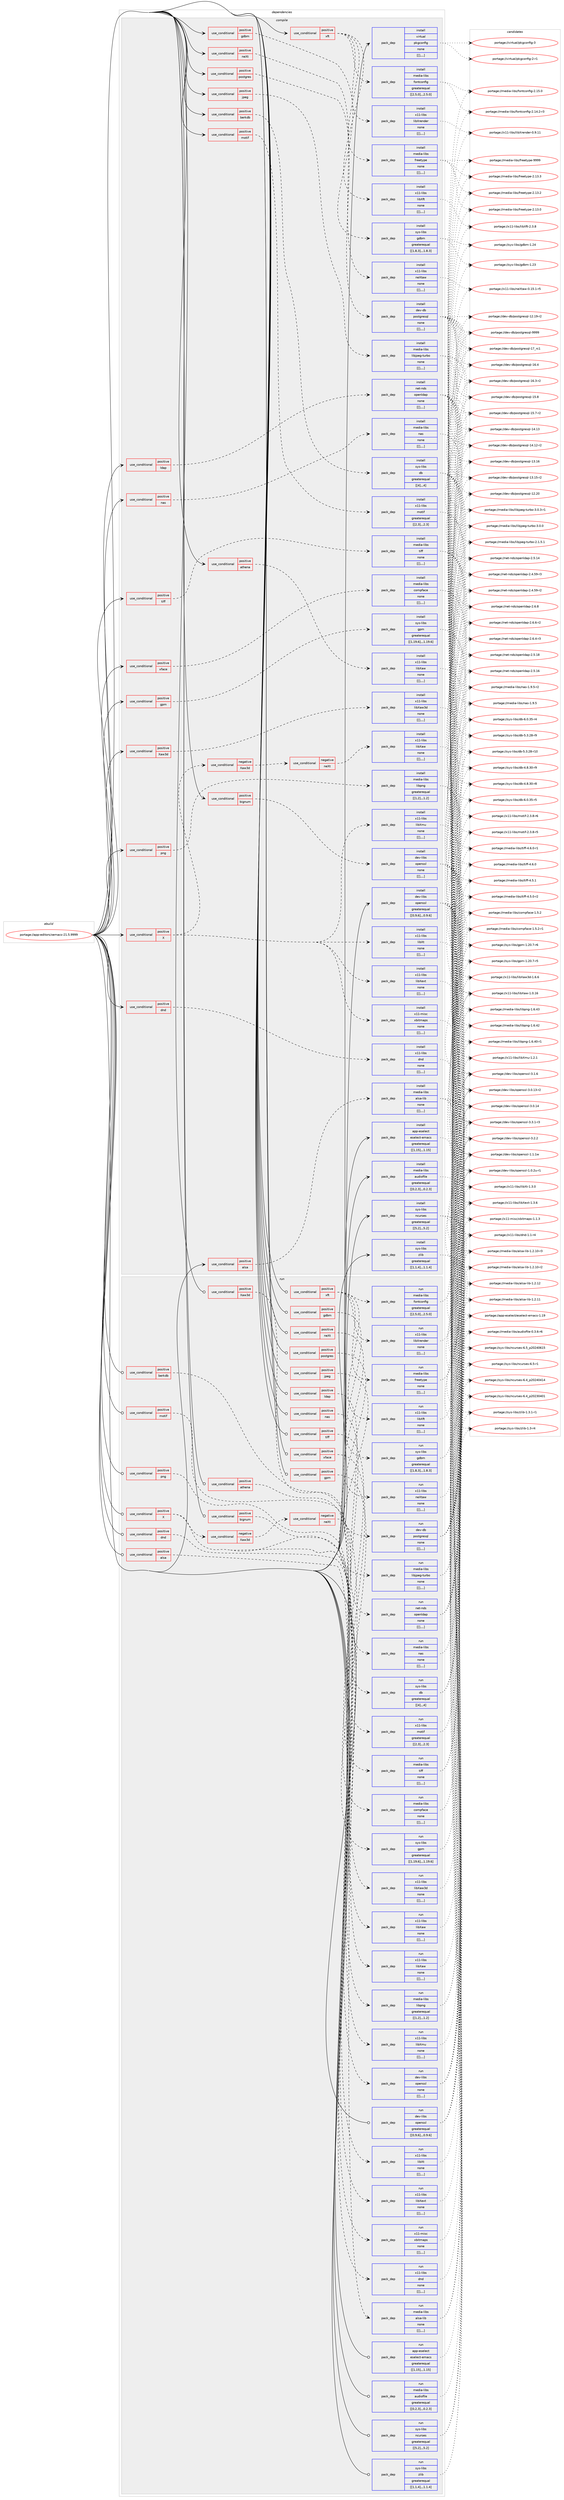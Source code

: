 digraph prolog {

# *************
# Graph options
# *************

newrank=true;
concentrate=true;
compound=true;
graph [rankdir=LR,fontname=Helvetica,fontsize=10,ranksep=1.5];#, ranksep=2.5, nodesep=0.2];
edge  [arrowhead=vee];
node  [fontname=Helvetica,fontsize=10];

# **********
# The ebuild
# **********

subgraph cluster_leftcol {
color=gray;
label=<<i>ebuild</i>>;
id [label="portage://app-editors/xemacs-21.5.9999", color=red, width=4, href="../app-editors/xemacs-21.5.9999.svg"];
}

# ****************
# The dependencies
# ****************

subgraph cluster_midcol {
color=gray;
label=<<i>dependencies</i>>;
subgraph cluster_compile {
fillcolor="#eeeeee";
style=filled;
label=<<i>compile</i>>;
subgraph cond6180 {
dependency22046 [label=<<TABLE BORDER="0" CELLBORDER="1" CELLSPACING="0" CELLPADDING="4"><TR><TD ROWSPAN="3" CELLPADDING="10">use_conditional</TD></TR><TR><TD>positive</TD></TR><TR><TD>X</TD></TR></TABLE>>, shape=none, color=red];
subgraph pack15722 {
dependency22047 [label=<<TABLE BORDER="0" CELLBORDER="1" CELLSPACING="0" CELLPADDING="4" WIDTH="220"><TR><TD ROWSPAN="6" CELLPADDING="30">pack_dep</TD></TR><TR><TD WIDTH="110">install</TD></TR><TR><TD>x11-libs</TD></TR><TR><TD>libXt</TD></TR><TR><TD>none</TD></TR><TR><TD>[[],,,,]</TD></TR></TABLE>>, shape=none, color=blue];
}
dependency22046:e -> dependency22047:w [weight=20,style="dashed",arrowhead="vee"];
subgraph pack15723 {
dependency22048 [label=<<TABLE BORDER="0" CELLBORDER="1" CELLSPACING="0" CELLPADDING="4" WIDTH="220"><TR><TD ROWSPAN="6" CELLPADDING="30">pack_dep</TD></TR><TR><TD WIDTH="110">install</TD></TR><TR><TD>x11-libs</TD></TR><TR><TD>libXmu</TD></TR><TR><TD>none</TD></TR><TR><TD>[[],,,,]</TD></TR></TABLE>>, shape=none, color=blue];
}
dependency22046:e -> dependency22048:w [weight=20,style="dashed",arrowhead="vee"];
subgraph pack15724 {
dependency22049 [label=<<TABLE BORDER="0" CELLBORDER="1" CELLSPACING="0" CELLPADDING="4" WIDTH="220"><TR><TD ROWSPAN="6" CELLPADDING="30">pack_dep</TD></TR><TR><TD WIDTH="110">install</TD></TR><TR><TD>x11-libs</TD></TR><TR><TD>libXext</TD></TR><TR><TD>none</TD></TR><TR><TD>[[],,,,]</TD></TR></TABLE>>, shape=none, color=blue];
}
dependency22046:e -> dependency22049:w [weight=20,style="dashed",arrowhead="vee"];
subgraph pack15725 {
dependency22050 [label=<<TABLE BORDER="0" CELLBORDER="1" CELLSPACING="0" CELLPADDING="4" WIDTH="220"><TR><TD ROWSPAN="6" CELLPADDING="30">pack_dep</TD></TR><TR><TD WIDTH="110">install</TD></TR><TR><TD>x11-misc</TD></TR><TR><TD>xbitmaps</TD></TR><TR><TD>none</TD></TR><TR><TD>[[],,,,]</TD></TR></TABLE>>, shape=none, color=blue];
}
dependency22046:e -> dependency22050:w [weight=20,style="dashed",arrowhead="vee"];
subgraph cond6181 {
dependency22051 [label=<<TABLE BORDER="0" CELLBORDER="1" CELLSPACING="0" CELLPADDING="4"><TR><TD ROWSPAN="3" CELLPADDING="10">use_conditional</TD></TR><TR><TD>negative</TD></TR><TR><TD>Xaw3d</TD></TR></TABLE>>, shape=none, color=red];
subgraph cond6182 {
dependency22052 [label=<<TABLE BORDER="0" CELLBORDER="1" CELLSPACING="0" CELLPADDING="4"><TR><TD ROWSPAN="3" CELLPADDING="10">use_conditional</TD></TR><TR><TD>negative</TD></TR><TR><TD>neXt</TD></TR></TABLE>>, shape=none, color=red];
subgraph pack15726 {
dependency22053 [label=<<TABLE BORDER="0" CELLBORDER="1" CELLSPACING="0" CELLPADDING="4" WIDTH="220"><TR><TD ROWSPAN="6" CELLPADDING="30">pack_dep</TD></TR><TR><TD WIDTH="110">install</TD></TR><TR><TD>x11-libs</TD></TR><TR><TD>libXaw</TD></TR><TR><TD>none</TD></TR><TR><TD>[[],,,,]</TD></TR></TABLE>>, shape=none, color=blue];
}
dependency22052:e -> dependency22053:w [weight=20,style="dashed",arrowhead="vee"];
}
dependency22051:e -> dependency22052:w [weight=20,style="dashed",arrowhead="vee"];
}
dependency22046:e -> dependency22051:w [weight=20,style="dashed",arrowhead="vee"];
}
id:e -> dependency22046:w [weight=20,style="solid",arrowhead="vee"];
subgraph cond6183 {
dependency22054 [label=<<TABLE BORDER="0" CELLBORDER="1" CELLSPACING="0" CELLPADDING="4"><TR><TD ROWSPAN="3" CELLPADDING="10">use_conditional</TD></TR><TR><TD>positive</TD></TR><TR><TD>Xaw3d</TD></TR></TABLE>>, shape=none, color=red];
subgraph pack15727 {
dependency22055 [label=<<TABLE BORDER="0" CELLBORDER="1" CELLSPACING="0" CELLPADDING="4" WIDTH="220"><TR><TD ROWSPAN="6" CELLPADDING="30">pack_dep</TD></TR><TR><TD WIDTH="110">install</TD></TR><TR><TD>x11-libs</TD></TR><TR><TD>libXaw3d</TD></TR><TR><TD>none</TD></TR><TR><TD>[[],,,,]</TD></TR></TABLE>>, shape=none, color=blue];
}
dependency22054:e -> dependency22055:w [weight=20,style="dashed",arrowhead="vee"];
}
id:e -> dependency22054:w [weight=20,style="solid",arrowhead="vee"];
subgraph cond6184 {
dependency22056 [label=<<TABLE BORDER="0" CELLBORDER="1" CELLSPACING="0" CELLPADDING="4"><TR><TD ROWSPAN="3" CELLPADDING="10">use_conditional</TD></TR><TR><TD>positive</TD></TR><TR><TD>alsa</TD></TR></TABLE>>, shape=none, color=red];
subgraph pack15728 {
dependency22057 [label=<<TABLE BORDER="0" CELLBORDER="1" CELLSPACING="0" CELLPADDING="4" WIDTH="220"><TR><TD ROWSPAN="6" CELLPADDING="30">pack_dep</TD></TR><TR><TD WIDTH="110">install</TD></TR><TR><TD>media-libs</TD></TR><TR><TD>alsa-lib</TD></TR><TR><TD>none</TD></TR><TR><TD>[[],,,,]</TD></TR></TABLE>>, shape=none, color=blue];
}
dependency22056:e -> dependency22057:w [weight=20,style="dashed",arrowhead="vee"];
}
id:e -> dependency22056:w [weight=20,style="solid",arrowhead="vee"];
subgraph cond6185 {
dependency22058 [label=<<TABLE BORDER="0" CELLBORDER="1" CELLSPACING="0" CELLPADDING="4"><TR><TD ROWSPAN="3" CELLPADDING="10">use_conditional</TD></TR><TR><TD>positive</TD></TR><TR><TD>athena</TD></TR></TABLE>>, shape=none, color=red];
subgraph pack15729 {
dependency22059 [label=<<TABLE BORDER="0" CELLBORDER="1" CELLSPACING="0" CELLPADDING="4" WIDTH="220"><TR><TD ROWSPAN="6" CELLPADDING="30">pack_dep</TD></TR><TR><TD WIDTH="110">install</TD></TR><TR><TD>x11-libs</TD></TR><TR><TD>libXaw</TD></TR><TR><TD>none</TD></TR><TR><TD>[[],,,,]</TD></TR></TABLE>>, shape=none, color=blue];
}
dependency22058:e -> dependency22059:w [weight=20,style="dashed",arrowhead="vee"];
}
id:e -> dependency22058:w [weight=20,style="solid",arrowhead="vee"];
subgraph cond6186 {
dependency22060 [label=<<TABLE BORDER="0" CELLBORDER="1" CELLSPACING="0" CELLPADDING="4"><TR><TD ROWSPAN="3" CELLPADDING="10">use_conditional</TD></TR><TR><TD>positive</TD></TR><TR><TD>berkdb</TD></TR></TABLE>>, shape=none, color=red];
subgraph pack15730 {
dependency22061 [label=<<TABLE BORDER="0" CELLBORDER="1" CELLSPACING="0" CELLPADDING="4" WIDTH="220"><TR><TD ROWSPAN="6" CELLPADDING="30">pack_dep</TD></TR><TR><TD WIDTH="110">install</TD></TR><TR><TD>sys-libs</TD></TR><TR><TD>db</TD></TR><TR><TD>greaterequal</TD></TR><TR><TD>[[4],,,4]</TD></TR></TABLE>>, shape=none, color=blue];
}
dependency22060:e -> dependency22061:w [weight=20,style="dashed",arrowhead="vee"];
}
id:e -> dependency22060:w [weight=20,style="solid",arrowhead="vee"];
subgraph cond6187 {
dependency22062 [label=<<TABLE BORDER="0" CELLBORDER="1" CELLSPACING="0" CELLPADDING="4"><TR><TD ROWSPAN="3" CELLPADDING="10">use_conditional</TD></TR><TR><TD>positive</TD></TR><TR><TD>bignum</TD></TR></TABLE>>, shape=none, color=red];
subgraph pack15731 {
dependency22063 [label=<<TABLE BORDER="0" CELLBORDER="1" CELLSPACING="0" CELLPADDING="4" WIDTH="220"><TR><TD ROWSPAN="6" CELLPADDING="30">pack_dep</TD></TR><TR><TD WIDTH="110">install</TD></TR><TR><TD>dev-libs</TD></TR><TR><TD>openssl</TD></TR><TR><TD>none</TD></TR><TR><TD>[[],,,,]</TD></TR></TABLE>>, shape=none, color=blue];
}
dependency22062:e -> dependency22063:w [weight=20,style="dashed",arrowhead="vee"];
}
id:e -> dependency22062:w [weight=20,style="solid",arrowhead="vee"];
subgraph cond6188 {
dependency22064 [label=<<TABLE BORDER="0" CELLBORDER="1" CELLSPACING="0" CELLPADDING="4"><TR><TD ROWSPAN="3" CELLPADDING="10">use_conditional</TD></TR><TR><TD>positive</TD></TR><TR><TD>dnd</TD></TR></TABLE>>, shape=none, color=red];
subgraph pack15732 {
dependency22065 [label=<<TABLE BORDER="0" CELLBORDER="1" CELLSPACING="0" CELLPADDING="4" WIDTH="220"><TR><TD ROWSPAN="6" CELLPADDING="30">pack_dep</TD></TR><TR><TD WIDTH="110">install</TD></TR><TR><TD>x11-libs</TD></TR><TR><TD>dnd</TD></TR><TR><TD>none</TD></TR><TR><TD>[[],,,,]</TD></TR></TABLE>>, shape=none, color=blue];
}
dependency22064:e -> dependency22065:w [weight=20,style="dashed",arrowhead="vee"];
}
id:e -> dependency22064:w [weight=20,style="solid",arrowhead="vee"];
subgraph cond6189 {
dependency22066 [label=<<TABLE BORDER="0" CELLBORDER="1" CELLSPACING="0" CELLPADDING="4"><TR><TD ROWSPAN="3" CELLPADDING="10">use_conditional</TD></TR><TR><TD>positive</TD></TR><TR><TD>gdbm</TD></TR></TABLE>>, shape=none, color=red];
subgraph pack15733 {
dependency22067 [label=<<TABLE BORDER="0" CELLBORDER="1" CELLSPACING="0" CELLPADDING="4" WIDTH="220"><TR><TD ROWSPAN="6" CELLPADDING="30">pack_dep</TD></TR><TR><TD WIDTH="110">install</TD></TR><TR><TD>sys-libs</TD></TR><TR><TD>gdbm</TD></TR><TR><TD>greaterequal</TD></TR><TR><TD>[[1,8,3],,,1.8.3]</TD></TR></TABLE>>, shape=none, color=blue];
}
dependency22066:e -> dependency22067:w [weight=20,style="dashed",arrowhead="vee"];
}
id:e -> dependency22066:w [weight=20,style="solid",arrowhead="vee"];
subgraph cond6190 {
dependency22068 [label=<<TABLE BORDER="0" CELLBORDER="1" CELLSPACING="0" CELLPADDING="4"><TR><TD ROWSPAN="3" CELLPADDING="10">use_conditional</TD></TR><TR><TD>positive</TD></TR><TR><TD>gpm</TD></TR></TABLE>>, shape=none, color=red];
subgraph pack15734 {
dependency22069 [label=<<TABLE BORDER="0" CELLBORDER="1" CELLSPACING="0" CELLPADDING="4" WIDTH="220"><TR><TD ROWSPAN="6" CELLPADDING="30">pack_dep</TD></TR><TR><TD WIDTH="110">install</TD></TR><TR><TD>sys-libs</TD></TR><TR><TD>gpm</TD></TR><TR><TD>greaterequal</TD></TR><TR><TD>[[1,19,6],,,1.19.6]</TD></TR></TABLE>>, shape=none, color=blue];
}
dependency22068:e -> dependency22069:w [weight=20,style="dashed",arrowhead="vee"];
}
id:e -> dependency22068:w [weight=20,style="solid",arrowhead="vee"];
subgraph cond6191 {
dependency22070 [label=<<TABLE BORDER="0" CELLBORDER="1" CELLSPACING="0" CELLPADDING="4"><TR><TD ROWSPAN="3" CELLPADDING="10">use_conditional</TD></TR><TR><TD>positive</TD></TR><TR><TD>jpeg</TD></TR></TABLE>>, shape=none, color=red];
subgraph pack15735 {
dependency22071 [label=<<TABLE BORDER="0" CELLBORDER="1" CELLSPACING="0" CELLPADDING="4" WIDTH="220"><TR><TD ROWSPAN="6" CELLPADDING="30">pack_dep</TD></TR><TR><TD WIDTH="110">install</TD></TR><TR><TD>media-libs</TD></TR><TR><TD>libjpeg-turbo</TD></TR><TR><TD>none</TD></TR><TR><TD>[[],,,,]</TD></TR></TABLE>>, shape=none, color=blue];
}
dependency22070:e -> dependency22071:w [weight=20,style="dashed",arrowhead="vee"];
}
id:e -> dependency22070:w [weight=20,style="solid",arrowhead="vee"];
subgraph cond6192 {
dependency22072 [label=<<TABLE BORDER="0" CELLBORDER="1" CELLSPACING="0" CELLPADDING="4"><TR><TD ROWSPAN="3" CELLPADDING="10">use_conditional</TD></TR><TR><TD>positive</TD></TR><TR><TD>ldap</TD></TR></TABLE>>, shape=none, color=red];
subgraph pack15736 {
dependency22073 [label=<<TABLE BORDER="0" CELLBORDER="1" CELLSPACING="0" CELLPADDING="4" WIDTH="220"><TR><TD ROWSPAN="6" CELLPADDING="30">pack_dep</TD></TR><TR><TD WIDTH="110">install</TD></TR><TR><TD>net-nds</TD></TR><TR><TD>openldap</TD></TR><TR><TD>none</TD></TR><TR><TD>[[],,,,]</TD></TR></TABLE>>, shape=none, color=blue];
}
dependency22072:e -> dependency22073:w [weight=20,style="dashed",arrowhead="vee"];
}
id:e -> dependency22072:w [weight=20,style="solid",arrowhead="vee"];
subgraph cond6193 {
dependency22074 [label=<<TABLE BORDER="0" CELLBORDER="1" CELLSPACING="0" CELLPADDING="4"><TR><TD ROWSPAN="3" CELLPADDING="10">use_conditional</TD></TR><TR><TD>positive</TD></TR><TR><TD>motif</TD></TR></TABLE>>, shape=none, color=red];
subgraph pack15737 {
dependency22075 [label=<<TABLE BORDER="0" CELLBORDER="1" CELLSPACING="0" CELLPADDING="4" WIDTH="220"><TR><TD ROWSPAN="6" CELLPADDING="30">pack_dep</TD></TR><TR><TD WIDTH="110">install</TD></TR><TR><TD>x11-libs</TD></TR><TR><TD>motif</TD></TR><TR><TD>greaterequal</TD></TR><TR><TD>[[2,3],,,2.3]</TD></TR></TABLE>>, shape=none, color=blue];
}
dependency22074:e -> dependency22075:w [weight=20,style="dashed",arrowhead="vee"];
}
id:e -> dependency22074:w [weight=20,style="solid",arrowhead="vee"];
subgraph cond6194 {
dependency22076 [label=<<TABLE BORDER="0" CELLBORDER="1" CELLSPACING="0" CELLPADDING="4"><TR><TD ROWSPAN="3" CELLPADDING="10">use_conditional</TD></TR><TR><TD>positive</TD></TR><TR><TD>nas</TD></TR></TABLE>>, shape=none, color=red];
subgraph pack15738 {
dependency22077 [label=<<TABLE BORDER="0" CELLBORDER="1" CELLSPACING="0" CELLPADDING="4" WIDTH="220"><TR><TD ROWSPAN="6" CELLPADDING="30">pack_dep</TD></TR><TR><TD WIDTH="110">install</TD></TR><TR><TD>media-libs</TD></TR><TR><TD>nas</TD></TR><TR><TD>none</TD></TR><TR><TD>[[],,,,]</TD></TR></TABLE>>, shape=none, color=blue];
}
dependency22076:e -> dependency22077:w [weight=20,style="dashed",arrowhead="vee"];
}
id:e -> dependency22076:w [weight=20,style="solid",arrowhead="vee"];
subgraph cond6195 {
dependency22078 [label=<<TABLE BORDER="0" CELLBORDER="1" CELLSPACING="0" CELLPADDING="4"><TR><TD ROWSPAN="3" CELLPADDING="10">use_conditional</TD></TR><TR><TD>positive</TD></TR><TR><TD>neXt</TD></TR></TABLE>>, shape=none, color=red];
subgraph pack15739 {
dependency22079 [label=<<TABLE BORDER="0" CELLBORDER="1" CELLSPACING="0" CELLPADDING="4" WIDTH="220"><TR><TD ROWSPAN="6" CELLPADDING="30">pack_dep</TD></TR><TR><TD WIDTH="110">install</TD></TR><TR><TD>x11-libs</TD></TR><TR><TD>neXtaw</TD></TR><TR><TD>none</TD></TR><TR><TD>[[],,,,]</TD></TR></TABLE>>, shape=none, color=blue];
}
dependency22078:e -> dependency22079:w [weight=20,style="dashed",arrowhead="vee"];
}
id:e -> dependency22078:w [weight=20,style="solid",arrowhead="vee"];
subgraph cond6196 {
dependency22080 [label=<<TABLE BORDER="0" CELLBORDER="1" CELLSPACING="0" CELLPADDING="4"><TR><TD ROWSPAN="3" CELLPADDING="10">use_conditional</TD></TR><TR><TD>positive</TD></TR><TR><TD>png</TD></TR></TABLE>>, shape=none, color=red];
subgraph pack15740 {
dependency22081 [label=<<TABLE BORDER="0" CELLBORDER="1" CELLSPACING="0" CELLPADDING="4" WIDTH="220"><TR><TD ROWSPAN="6" CELLPADDING="30">pack_dep</TD></TR><TR><TD WIDTH="110">install</TD></TR><TR><TD>media-libs</TD></TR><TR><TD>libpng</TD></TR><TR><TD>greaterequal</TD></TR><TR><TD>[[1,2],,,1.2]</TD></TR></TABLE>>, shape=none, color=blue];
}
dependency22080:e -> dependency22081:w [weight=20,style="dashed",arrowhead="vee"];
}
id:e -> dependency22080:w [weight=20,style="solid",arrowhead="vee"];
subgraph cond6197 {
dependency22082 [label=<<TABLE BORDER="0" CELLBORDER="1" CELLSPACING="0" CELLPADDING="4"><TR><TD ROWSPAN="3" CELLPADDING="10">use_conditional</TD></TR><TR><TD>positive</TD></TR><TR><TD>postgres</TD></TR></TABLE>>, shape=none, color=red];
subgraph pack15741 {
dependency22083 [label=<<TABLE BORDER="0" CELLBORDER="1" CELLSPACING="0" CELLPADDING="4" WIDTH="220"><TR><TD ROWSPAN="6" CELLPADDING="30">pack_dep</TD></TR><TR><TD WIDTH="110">install</TD></TR><TR><TD>dev-db</TD></TR><TR><TD>postgresql</TD></TR><TR><TD>none</TD></TR><TR><TD>[[],,,,]</TD></TR></TABLE>>, shape=none, color=blue];
}
dependency22082:e -> dependency22083:w [weight=20,style="dashed",arrowhead="vee"];
}
id:e -> dependency22082:w [weight=20,style="solid",arrowhead="vee"];
subgraph cond6198 {
dependency22084 [label=<<TABLE BORDER="0" CELLBORDER="1" CELLSPACING="0" CELLPADDING="4"><TR><TD ROWSPAN="3" CELLPADDING="10">use_conditional</TD></TR><TR><TD>positive</TD></TR><TR><TD>tiff</TD></TR></TABLE>>, shape=none, color=red];
subgraph pack15742 {
dependency22085 [label=<<TABLE BORDER="0" CELLBORDER="1" CELLSPACING="0" CELLPADDING="4" WIDTH="220"><TR><TD ROWSPAN="6" CELLPADDING="30">pack_dep</TD></TR><TR><TD WIDTH="110">install</TD></TR><TR><TD>media-libs</TD></TR><TR><TD>tiff</TD></TR><TR><TD>none</TD></TR><TR><TD>[[],,,,]</TD></TR></TABLE>>, shape=none, color=blue];
}
dependency22084:e -> dependency22085:w [weight=20,style="dashed",arrowhead="vee"];
}
id:e -> dependency22084:w [weight=20,style="solid",arrowhead="vee"];
subgraph cond6199 {
dependency22086 [label=<<TABLE BORDER="0" CELLBORDER="1" CELLSPACING="0" CELLPADDING="4"><TR><TD ROWSPAN="3" CELLPADDING="10">use_conditional</TD></TR><TR><TD>positive</TD></TR><TR><TD>xface</TD></TR></TABLE>>, shape=none, color=red];
subgraph pack15743 {
dependency22087 [label=<<TABLE BORDER="0" CELLBORDER="1" CELLSPACING="0" CELLPADDING="4" WIDTH="220"><TR><TD ROWSPAN="6" CELLPADDING="30">pack_dep</TD></TR><TR><TD WIDTH="110">install</TD></TR><TR><TD>media-libs</TD></TR><TR><TD>compface</TD></TR><TR><TD>none</TD></TR><TR><TD>[[],,,,]</TD></TR></TABLE>>, shape=none, color=blue];
}
dependency22086:e -> dependency22087:w [weight=20,style="dashed",arrowhead="vee"];
}
id:e -> dependency22086:w [weight=20,style="solid",arrowhead="vee"];
subgraph cond6200 {
dependency22088 [label=<<TABLE BORDER="0" CELLBORDER="1" CELLSPACING="0" CELLPADDING="4"><TR><TD ROWSPAN="3" CELLPADDING="10">use_conditional</TD></TR><TR><TD>positive</TD></TR><TR><TD>xft</TD></TR></TABLE>>, shape=none, color=red];
subgraph pack15744 {
dependency22089 [label=<<TABLE BORDER="0" CELLBORDER="1" CELLSPACING="0" CELLPADDING="4" WIDTH="220"><TR><TD ROWSPAN="6" CELLPADDING="30">pack_dep</TD></TR><TR><TD WIDTH="110">install</TD></TR><TR><TD>media-libs</TD></TR><TR><TD>freetype</TD></TR><TR><TD>none</TD></TR><TR><TD>[[],,,,]</TD></TR></TABLE>>, shape=none, color=blue];
}
dependency22088:e -> dependency22089:w [weight=20,style="dashed",arrowhead="vee"];
subgraph pack15745 {
dependency22090 [label=<<TABLE BORDER="0" CELLBORDER="1" CELLSPACING="0" CELLPADDING="4" WIDTH="220"><TR><TD ROWSPAN="6" CELLPADDING="30">pack_dep</TD></TR><TR><TD WIDTH="110">install</TD></TR><TR><TD>x11-libs</TD></TR><TR><TD>libXft</TD></TR><TR><TD>none</TD></TR><TR><TD>[[],,,,]</TD></TR></TABLE>>, shape=none, color=blue];
}
dependency22088:e -> dependency22090:w [weight=20,style="dashed",arrowhead="vee"];
subgraph pack15746 {
dependency22091 [label=<<TABLE BORDER="0" CELLBORDER="1" CELLSPACING="0" CELLPADDING="4" WIDTH="220"><TR><TD ROWSPAN="6" CELLPADDING="30">pack_dep</TD></TR><TR><TD WIDTH="110">install</TD></TR><TR><TD>x11-libs</TD></TR><TR><TD>libXrender</TD></TR><TR><TD>none</TD></TR><TR><TD>[[],,,,]</TD></TR></TABLE>>, shape=none, color=blue];
}
dependency22088:e -> dependency22091:w [weight=20,style="dashed",arrowhead="vee"];
subgraph pack15747 {
dependency22092 [label=<<TABLE BORDER="0" CELLBORDER="1" CELLSPACING="0" CELLPADDING="4" WIDTH="220"><TR><TD ROWSPAN="6" CELLPADDING="30">pack_dep</TD></TR><TR><TD WIDTH="110">install</TD></TR><TR><TD>media-libs</TD></TR><TR><TD>fontconfig</TD></TR><TR><TD>greaterequal</TD></TR><TR><TD>[[2,5,0],,,2.5.0]</TD></TR></TABLE>>, shape=none, color=blue];
}
dependency22088:e -> dependency22092:w [weight=20,style="dashed",arrowhead="vee"];
}
id:e -> dependency22088:w [weight=20,style="solid",arrowhead="vee"];
subgraph pack15748 {
dependency22093 [label=<<TABLE BORDER="0" CELLBORDER="1" CELLSPACING="0" CELLPADDING="4" WIDTH="220"><TR><TD ROWSPAN="6" CELLPADDING="30">pack_dep</TD></TR><TR><TD WIDTH="110">install</TD></TR><TR><TD>app-eselect</TD></TR><TR><TD>eselect-emacs</TD></TR><TR><TD>greaterequal</TD></TR><TR><TD>[[1,15],,,1.15]</TD></TR></TABLE>>, shape=none, color=blue];
}
id:e -> dependency22093:w [weight=20,style="solid",arrowhead="vee"];
subgraph pack15749 {
dependency22094 [label=<<TABLE BORDER="0" CELLBORDER="1" CELLSPACING="0" CELLPADDING="4" WIDTH="220"><TR><TD ROWSPAN="6" CELLPADDING="30">pack_dep</TD></TR><TR><TD WIDTH="110">install</TD></TR><TR><TD>dev-libs</TD></TR><TR><TD>openssl</TD></TR><TR><TD>greaterequal</TD></TR><TR><TD>[[0,9,6],,,0.9.6]</TD></TR></TABLE>>, shape=none, color=blue];
}
id:e -> dependency22094:w [weight=20,style="solid",arrowhead="vee"];
subgraph pack15750 {
dependency22095 [label=<<TABLE BORDER="0" CELLBORDER="1" CELLSPACING="0" CELLPADDING="4" WIDTH="220"><TR><TD ROWSPAN="6" CELLPADDING="30">pack_dep</TD></TR><TR><TD WIDTH="110">install</TD></TR><TR><TD>media-libs</TD></TR><TR><TD>audiofile</TD></TR><TR><TD>greaterequal</TD></TR><TR><TD>[[0,2,3],,,0.2.3]</TD></TR></TABLE>>, shape=none, color=blue];
}
id:e -> dependency22095:w [weight=20,style="solid",arrowhead="vee"];
subgraph pack15751 {
dependency22096 [label=<<TABLE BORDER="0" CELLBORDER="1" CELLSPACING="0" CELLPADDING="4" WIDTH="220"><TR><TD ROWSPAN="6" CELLPADDING="30">pack_dep</TD></TR><TR><TD WIDTH="110">install</TD></TR><TR><TD>sys-libs</TD></TR><TR><TD>ncurses</TD></TR><TR><TD>greaterequal</TD></TR><TR><TD>[[5,2],,,5.2]</TD></TR></TABLE>>, shape=none, color=blue];
}
id:e -> dependency22096:w [weight=20,style="solid",arrowhead="vee"];
subgraph pack15752 {
dependency22097 [label=<<TABLE BORDER="0" CELLBORDER="1" CELLSPACING="0" CELLPADDING="4" WIDTH="220"><TR><TD ROWSPAN="6" CELLPADDING="30">pack_dep</TD></TR><TR><TD WIDTH="110">install</TD></TR><TR><TD>sys-libs</TD></TR><TR><TD>zlib</TD></TR><TR><TD>greaterequal</TD></TR><TR><TD>[[1,1,4],,,1.1.4]</TD></TR></TABLE>>, shape=none, color=blue];
}
id:e -> dependency22097:w [weight=20,style="solid",arrowhead="vee"];
subgraph pack15753 {
dependency22098 [label=<<TABLE BORDER="0" CELLBORDER="1" CELLSPACING="0" CELLPADDING="4" WIDTH="220"><TR><TD ROWSPAN="6" CELLPADDING="30">pack_dep</TD></TR><TR><TD WIDTH="110">install</TD></TR><TR><TD>virtual</TD></TR><TR><TD>pkgconfig</TD></TR><TR><TD>none</TD></TR><TR><TD>[[],,,,]</TD></TR></TABLE>>, shape=none, color=blue];
}
id:e -> dependency22098:w [weight=20,style="solid",arrowhead="vee"];
}
subgraph cluster_compileandrun {
fillcolor="#eeeeee";
style=filled;
label=<<i>compile and run</i>>;
}
subgraph cluster_run {
fillcolor="#eeeeee";
style=filled;
label=<<i>run</i>>;
subgraph cond6201 {
dependency22099 [label=<<TABLE BORDER="0" CELLBORDER="1" CELLSPACING="0" CELLPADDING="4"><TR><TD ROWSPAN="3" CELLPADDING="10">use_conditional</TD></TR><TR><TD>positive</TD></TR><TR><TD>X</TD></TR></TABLE>>, shape=none, color=red];
subgraph pack15754 {
dependency22100 [label=<<TABLE BORDER="0" CELLBORDER="1" CELLSPACING="0" CELLPADDING="4" WIDTH="220"><TR><TD ROWSPAN="6" CELLPADDING="30">pack_dep</TD></TR><TR><TD WIDTH="110">run</TD></TR><TR><TD>x11-libs</TD></TR><TR><TD>libXt</TD></TR><TR><TD>none</TD></TR><TR><TD>[[],,,,]</TD></TR></TABLE>>, shape=none, color=blue];
}
dependency22099:e -> dependency22100:w [weight=20,style="dashed",arrowhead="vee"];
subgraph pack15755 {
dependency22101 [label=<<TABLE BORDER="0" CELLBORDER="1" CELLSPACING="0" CELLPADDING="4" WIDTH="220"><TR><TD ROWSPAN="6" CELLPADDING="30">pack_dep</TD></TR><TR><TD WIDTH="110">run</TD></TR><TR><TD>x11-libs</TD></TR><TR><TD>libXmu</TD></TR><TR><TD>none</TD></TR><TR><TD>[[],,,,]</TD></TR></TABLE>>, shape=none, color=blue];
}
dependency22099:e -> dependency22101:w [weight=20,style="dashed",arrowhead="vee"];
subgraph pack15756 {
dependency22102 [label=<<TABLE BORDER="0" CELLBORDER="1" CELLSPACING="0" CELLPADDING="4" WIDTH="220"><TR><TD ROWSPAN="6" CELLPADDING="30">pack_dep</TD></TR><TR><TD WIDTH="110">run</TD></TR><TR><TD>x11-libs</TD></TR><TR><TD>libXext</TD></TR><TR><TD>none</TD></TR><TR><TD>[[],,,,]</TD></TR></TABLE>>, shape=none, color=blue];
}
dependency22099:e -> dependency22102:w [weight=20,style="dashed",arrowhead="vee"];
subgraph pack15757 {
dependency22103 [label=<<TABLE BORDER="0" CELLBORDER="1" CELLSPACING="0" CELLPADDING="4" WIDTH="220"><TR><TD ROWSPAN="6" CELLPADDING="30">pack_dep</TD></TR><TR><TD WIDTH="110">run</TD></TR><TR><TD>x11-misc</TD></TR><TR><TD>xbitmaps</TD></TR><TR><TD>none</TD></TR><TR><TD>[[],,,,]</TD></TR></TABLE>>, shape=none, color=blue];
}
dependency22099:e -> dependency22103:w [weight=20,style="dashed",arrowhead="vee"];
subgraph cond6202 {
dependency22104 [label=<<TABLE BORDER="0" CELLBORDER="1" CELLSPACING="0" CELLPADDING="4"><TR><TD ROWSPAN="3" CELLPADDING="10">use_conditional</TD></TR><TR><TD>negative</TD></TR><TR><TD>Xaw3d</TD></TR></TABLE>>, shape=none, color=red];
subgraph cond6203 {
dependency22105 [label=<<TABLE BORDER="0" CELLBORDER="1" CELLSPACING="0" CELLPADDING="4"><TR><TD ROWSPAN="3" CELLPADDING="10">use_conditional</TD></TR><TR><TD>negative</TD></TR><TR><TD>neXt</TD></TR></TABLE>>, shape=none, color=red];
subgraph pack15758 {
dependency22106 [label=<<TABLE BORDER="0" CELLBORDER="1" CELLSPACING="0" CELLPADDING="4" WIDTH="220"><TR><TD ROWSPAN="6" CELLPADDING="30">pack_dep</TD></TR><TR><TD WIDTH="110">run</TD></TR><TR><TD>x11-libs</TD></TR><TR><TD>libXaw</TD></TR><TR><TD>none</TD></TR><TR><TD>[[],,,,]</TD></TR></TABLE>>, shape=none, color=blue];
}
dependency22105:e -> dependency22106:w [weight=20,style="dashed",arrowhead="vee"];
}
dependency22104:e -> dependency22105:w [weight=20,style="dashed",arrowhead="vee"];
}
dependency22099:e -> dependency22104:w [weight=20,style="dashed",arrowhead="vee"];
}
id:e -> dependency22099:w [weight=20,style="solid",arrowhead="odot"];
subgraph cond6204 {
dependency22107 [label=<<TABLE BORDER="0" CELLBORDER="1" CELLSPACING="0" CELLPADDING="4"><TR><TD ROWSPAN="3" CELLPADDING="10">use_conditional</TD></TR><TR><TD>positive</TD></TR><TR><TD>Xaw3d</TD></TR></TABLE>>, shape=none, color=red];
subgraph pack15759 {
dependency22108 [label=<<TABLE BORDER="0" CELLBORDER="1" CELLSPACING="0" CELLPADDING="4" WIDTH="220"><TR><TD ROWSPAN="6" CELLPADDING="30">pack_dep</TD></TR><TR><TD WIDTH="110">run</TD></TR><TR><TD>x11-libs</TD></TR><TR><TD>libXaw3d</TD></TR><TR><TD>none</TD></TR><TR><TD>[[],,,,]</TD></TR></TABLE>>, shape=none, color=blue];
}
dependency22107:e -> dependency22108:w [weight=20,style="dashed",arrowhead="vee"];
}
id:e -> dependency22107:w [weight=20,style="solid",arrowhead="odot"];
subgraph cond6205 {
dependency22109 [label=<<TABLE BORDER="0" CELLBORDER="1" CELLSPACING="0" CELLPADDING="4"><TR><TD ROWSPAN="3" CELLPADDING="10">use_conditional</TD></TR><TR><TD>positive</TD></TR><TR><TD>alsa</TD></TR></TABLE>>, shape=none, color=red];
subgraph pack15760 {
dependency22110 [label=<<TABLE BORDER="0" CELLBORDER="1" CELLSPACING="0" CELLPADDING="4" WIDTH="220"><TR><TD ROWSPAN="6" CELLPADDING="30">pack_dep</TD></TR><TR><TD WIDTH="110">run</TD></TR><TR><TD>media-libs</TD></TR><TR><TD>alsa-lib</TD></TR><TR><TD>none</TD></TR><TR><TD>[[],,,,]</TD></TR></TABLE>>, shape=none, color=blue];
}
dependency22109:e -> dependency22110:w [weight=20,style="dashed",arrowhead="vee"];
}
id:e -> dependency22109:w [weight=20,style="solid",arrowhead="odot"];
subgraph cond6206 {
dependency22111 [label=<<TABLE BORDER="0" CELLBORDER="1" CELLSPACING="0" CELLPADDING="4"><TR><TD ROWSPAN="3" CELLPADDING="10">use_conditional</TD></TR><TR><TD>positive</TD></TR><TR><TD>athena</TD></TR></TABLE>>, shape=none, color=red];
subgraph pack15761 {
dependency22112 [label=<<TABLE BORDER="0" CELLBORDER="1" CELLSPACING="0" CELLPADDING="4" WIDTH="220"><TR><TD ROWSPAN="6" CELLPADDING="30">pack_dep</TD></TR><TR><TD WIDTH="110">run</TD></TR><TR><TD>x11-libs</TD></TR><TR><TD>libXaw</TD></TR><TR><TD>none</TD></TR><TR><TD>[[],,,,]</TD></TR></TABLE>>, shape=none, color=blue];
}
dependency22111:e -> dependency22112:w [weight=20,style="dashed",arrowhead="vee"];
}
id:e -> dependency22111:w [weight=20,style="solid",arrowhead="odot"];
subgraph cond6207 {
dependency22113 [label=<<TABLE BORDER="0" CELLBORDER="1" CELLSPACING="0" CELLPADDING="4"><TR><TD ROWSPAN="3" CELLPADDING="10">use_conditional</TD></TR><TR><TD>positive</TD></TR><TR><TD>berkdb</TD></TR></TABLE>>, shape=none, color=red];
subgraph pack15762 {
dependency22114 [label=<<TABLE BORDER="0" CELLBORDER="1" CELLSPACING="0" CELLPADDING="4" WIDTH="220"><TR><TD ROWSPAN="6" CELLPADDING="30">pack_dep</TD></TR><TR><TD WIDTH="110">run</TD></TR><TR><TD>sys-libs</TD></TR><TR><TD>db</TD></TR><TR><TD>greaterequal</TD></TR><TR><TD>[[4],,,4]</TD></TR></TABLE>>, shape=none, color=blue];
}
dependency22113:e -> dependency22114:w [weight=20,style="dashed",arrowhead="vee"];
}
id:e -> dependency22113:w [weight=20,style="solid",arrowhead="odot"];
subgraph cond6208 {
dependency22115 [label=<<TABLE BORDER="0" CELLBORDER="1" CELLSPACING="0" CELLPADDING="4"><TR><TD ROWSPAN="3" CELLPADDING="10">use_conditional</TD></TR><TR><TD>positive</TD></TR><TR><TD>bignum</TD></TR></TABLE>>, shape=none, color=red];
subgraph pack15763 {
dependency22116 [label=<<TABLE BORDER="0" CELLBORDER="1" CELLSPACING="0" CELLPADDING="4" WIDTH="220"><TR><TD ROWSPAN="6" CELLPADDING="30">pack_dep</TD></TR><TR><TD WIDTH="110">run</TD></TR><TR><TD>dev-libs</TD></TR><TR><TD>openssl</TD></TR><TR><TD>none</TD></TR><TR><TD>[[],,,,]</TD></TR></TABLE>>, shape=none, color=blue];
}
dependency22115:e -> dependency22116:w [weight=20,style="dashed",arrowhead="vee"];
}
id:e -> dependency22115:w [weight=20,style="solid",arrowhead="odot"];
subgraph cond6209 {
dependency22117 [label=<<TABLE BORDER="0" CELLBORDER="1" CELLSPACING="0" CELLPADDING="4"><TR><TD ROWSPAN="3" CELLPADDING="10">use_conditional</TD></TR><TR><TD>positive</TD></TR><TR><TD>dnd</TD></TR></TABLE>>, shape=none, color=red];
subgraph pack15764 {
dependency22118 [label=<<TABLE BORDER="0" CELLBORDER="1" CELLSPACING="0" CELLPADDING="4" WIDTH="220"><TR><TD ROWSPAN="6" CELLPADDING="30">pack_dep</TD></TR><TR><TD WIDTH="110">run</TD></TR><TR><TD>x11-libs</TD></TR><TR><TD>dnd</TD></TR><TR><TD>none</TD></TR><TR><TD>[[],,,,]</TD></TR></TABLE>>, shape=none, color=blue];
}
dependency22117:e -> dependency22118:w [weight=20,style="dashed",arrowhead="vee"];
}
id:e -> dependency22117:w [weight=20,style="solid",arrowhead="odot"];
subgraph cond6210 {
dependency22119 [label=<<TABLE BORDER="0" CELLBORDER="1" CELLSPACING="0" CELLPADDING="4"><TR><TD ROWSPAN="3" CELLPADDING="10">use_conditional</TD></TR><TR><TD>positive</TD></TR><TR><TD>gdbm</TD></TR></TABLE>>, shape=none, color=red];
subgraph pack15765 {
dependency22120 [label=<<TABLE BORDER="0" CELLBORDER="1" CELLSPACING="0" CELLPADDING="4" WIDTH="220"><TR><TD ROWSPAN="6" CELLPADDING="30">pack_dep</TD></TR><TR><TD WIDTH="110">run</TD></TR><TR><TD>sys-libs</TD></TR><TR><TD>gdbm</TD></TR><TR><TD>greaterequal</TD></TR><TR><TD>[[1,8,3],,,1.8.3]</TD></TR></TABLE>>, shape=none, color=blue];
}
dependency22119:e -> dependency22120:w [weight=20,style="dashed",arrowhead="vee"];
}
id:e -> dependency22119:w [weight=20,style="solid",arrowhead="odot"];
subgraph cond6211 {
dependency22121 [label=<<TABLE BORDER="0" CELLBORDER="1" CELLSPACING="0" CELLPADDING="4"><TR><TD ROWSPAN="3" CELLPADDING="10">use_conditional</TD></TR><TR><TD>positive</TD></TR><TR><TD>gpm</TD></TR></TABLE>>, shape=none, color=red];
subgraph pack15766 {
dependency22122 [label=<<TABLE BORDER="0" CELLBORDER="1" CELLSPACING="0" CELLPADDING="4" WIDTH="220"><TR><TD ROWSPAN="6" CELLPADDING="30">pack_dep</TD></TR><TR><TD WIDTH="110">run</TD></TR><TR><TD>sys-libs</TD></TR><TR><TD>gpm</TD></TR><TR><TD>greaterequal</TD></TR><TR><TD>[[1,19,6],,,1.19.6]</TD></TR></TABLE>>, shape=none, color=blue];
}
dependency22121:e -> dependency22122:w [weight=20,style="dashed",arrowhead="vee"];
}
id:e -> dependency22121:w [weight=20,style="solid",arrowhead="odot"];
subgraph cond6212 {
dependency22123 [label=<<TABLE BORDER="0" CELLBORDER="1" CELLSPACING="0" CELLPADDING="4"><TR><TD ROWSPAN="3" CELLPADDING="10">use_conditional</TD></TR><TR><TD>positive</TD></TR><TR><TD>jpeg</TD></TR></TABLE>>, shape=none, color=red];
subgraph pack15767 {
dependency22124 [label=<<TABLE BORDER="0" CELLBORDER="1" CELLSPACING="0" CELLPADDING="4" WIDTH="220"><TR><TD ROWSPAN="6" CELLPADDING="30">pack_dep</TD></TR><TR><TD WIDTH="110">run</TD></TR><TR><TD>media-libs</TD></TR><TR><TD>libjpeg-turbo</TD></TR><TR><TD>none</TD></TR><TR><TD>[[],,,,]</TD></TR></TABLE>>, shape=none, color=blue];
}
dependency22123:e -> dependency22124:w [weight=20,style="dashed",arrowhead="vee"];
}
id:e -> dependency22123:w [weight=20,style="solid",arrowhead="odot"];
subgraph cond6213 {
dependency22125 [label=<<TABLE BORDER="0" CELLBORDER="1" CELLSPACING="0" CELLPADDING="4"><TR><TD ROWSPAN="3" CELLPADDING="10">use_conditional</TD></TR><TR><TD>positive</TD></TR><TR><TD>ldap</TD></TR></TABLE>>, shape=none, color=red];
subgraph pack15768 {
dependency22126 [label=<<TABLE BORDER="0" CELLBORDER="1" CELLSPACING="0" CELLPADDING="4" WIDTH="220"><TR><TD ROWSPAN="6" CELLPADDING="30">pack_dep</TD></TR><TR><TD WIDTH="110">run</TD></TR><TR><TD>net-nds</TD></TR><TR><TD>openldap</TD></TR><TR><TD>none</TD></TR><TR><TD>[[],,,,]</TD></TR></TABLE>>, shape=none, color=blue];
}
dependency22125:e -> dependency22126:w [weight=20,style="dashed",arrowhead="vee"];
}
id:e -> dependency22125:w [weight=20,style="solid",arrowhead="odot"];
subgraph cond6214 {
dependency22127 [label=<<TABLE BORDER="0" CELLBORDER="1" CELLSPACING="0" CELLPADDING="4"><TR><TD ROWSPAN="3" CELLPADDING="10">use_conditional</TD></TR><TR><TD>positive</TD></TR><TR><TD>motif</TD></TR></TABLE>>, shape=none, color=red];
subgraph pack15769 {
dependency22128 [label=<<TABLE BORDER="0" CELLBORDER="1" CELLSPACING="0" CELLPADDING="4" WIDTH="220"><TR><TD ROWSPAN="6" CELLPADDING="30">pack_dep</TD></TR><TR><TD WIDTH="110">run</TD></TR><TR><TD>x11-libs</TD></TR><TR><TD>motif</TD></TR><TR><TD>greaterequal</TD></TR><TR><TD>[[2,3],,,2.3]</TD></TR></TABLE>>, shape=none, color=blue];
}
dependency22127:e -> dependency22128:w [weight=20,style="dashed",arrowhead="vee"];
}
id:e -> dependency22127:w [weight=20,style="solid",arrowhead="odot"];
subgraph cond6215 {
dependency22129 [label=<<TABLE BORDER="0" CELLBORDER="1" CELLSPACING="0" CELLPADDING="4"><TR><TD ROWSPAN="3" CELLPADDING="10">use_conditional</TD></TR><TR><TD>positive</TD></TR><TR><TD>nas</TD></TR></TABLE>>, shape=none, color=red];
subgraph pack15770 {
dependency22130 [label=<<TABLE BORDER="0" CELLBORDER="1" CELLSPACING="0" CELLPADDING="4" WIDTH="220"><TR><TD ROWSPAN="6" CELLPADDING="30">pack_dep</TD></TR><TR><TD WIDTH="110">run</TD></TR><TR><TD>media-libs</TD></TR><TR><TD>nas</TD></TR><TR><TD>none</TD></TR><TR><TD>[[],,,,]</TD></TR></TABLE>>, shape=none, color=blue];
}
dependency22129:e -> dependency22130:w [weight=20,style="dashed",arrowhead="vee"];
}
id:e -> dependency22129:w [weight=20,style="solid",arrowhead="odot"];
subgraph cond6216 {
dependency22131 [label=<<TABLE BORDER="0" CELLBORDER="1" CELLSPACING="0" CELLPADDING="4"><TR><TD ROWSPAN="3" CELLPADDING="10">use_conditional</TD></TR><TR><TD>positive</TD></TR><TR><TD>neXt</TD></TR></TABLE>>, shape=none, color=red];
subgraph pack15771 {
dependency22132 [label=<<TABLE BORDER="0" CELLBORDER="1" CELLSPACING="0" CELLPADDING="4" WIDTH="220"><TR><TD ROWSPAN="6" CELLPADDING="30">pack_dep</TD></TR><TR><TD WIDTH="110">run</TD></TR><TR><TD>x11-libs</TD></TR><TR><TD>neXtaw</TD></TR><TR><TD>none</TD></TR><TR><TD>[[],,,,]</TD></TR></TABLE>>, shape=none, color=blue];
}
dependency22131:e -> dependency22132:w [weight=20,style="dashed",arrowhead="vee"];
}
id:e -> dependency22131:w [weight=20,style="solid",arrowhead="odot"];
subgraph cond6217 {
dependency22133 [label=<<TABLE BORDER="0" CELLBORDER="1" CELLSPACING="0" CELLPADDING="4"><TR><TD ROWSPAN="3" CELLPADDING="10">use_conditional</TD></TR><TR><TD>positive</TD></TR><TR><TD>png</TD></TR></TABLE>>, shape=none, color=red];
subgraph pack15772 {
dependency22134 [label=<<TABLE BORDER="0" CELLBORDER="1" CELLSPACING="0" CELLPADDING="4" WIDTH="220"><TR><TD ROWSPAN="6" CELLPADDING="30">pack_dep</TD></TR><TR><TD WIDTH="110">run</TD></TR><TR><TD>media-libs</TD></TR><TR><TD>libpng</TD></TR><TR><TD>greaterequal</TD></TR><TR><TD>[[1,2],,,1.2]</TD></TR></TABLE>>, shape=none, color=blue];
}
dependency22133:e -> dependency22134:w [weight=20,style="dashed",arrowhead="vee"];
}
id:e -> dependency22133:w [weight=20,style="solid",arrowhead="odot"];
subgraph cond6218 {
dependency22135 [label=<<TABLE BORDER="0" CELLBORDER="1" CELLSPACING="0" CELLPADDING="4"><TR><TD ROWSPAN="3" CELLPADDING="10">use_conditional</TD></TR><TR><TD>positive</TD></TR><TR><TD>postgres</TD></TR></TABLE>>, shape=none, color=red];
subgraph pack15773 {
dependency22136 [label=<<TABLE BORDER="0" CELLBORDER="1" CELLSPACING="0" CELLPADDING="4" WIDTH="220"><TR><TD ROWSPAN="6" CELLPADDING="30">pack_dep</TD></TR><TR><TD WIDTH="110">run</TD></TR><TR><TD>dev-db</TD></TR><TR><TD>postgresql</TD></TR><TR><TD>none</TD></TR><TR><TD>[[],,,,]</TD></TR></TABLE>>, shape=none, color=blue];
}
dependency22135:e -> dependency22136:w [weight=20,style="dashed",arrowhead="vee"];
}
id:e -> dependency22135:w [weight=20,style="solid",arrowhead="odot"];
subgraph cond6219 {
dependency22137 [label=<<TABLE BORDER="0" CELLBORDER="1" CELLSPACING="0" CELLPADDING="4"><TR><TD ROWSPAN="3" CELLPADDING="10">use_conditional</TD></TR><TR><TD>positive</TD></TR><TR><TD>tiff</TD></TR></TABLE>>, shape=none, color=red];
subgraph pack15774 {
dependency22138 [label=<<TABLE BORDER="0" CELLBORDER="1" CELLSPACING="0" CELLPADDING="4" WIDTH="220"><TR><TD ROWSPAN="6" CELLPADDING="30">pack_dep</TD></TR><TR><TD WIDTH="110">run</TD></TR><TR><TD>media-libs</TD></TR><TR><TD>tiff</TD></TR><TR><TD>none</TD></TR><TR><TD>[[],,,,]</TD></TR></TABLE>>, shape=none, color=blue];
}
dependency22137:e -> dependency22138:w [weight=20,style="dashed",arrowhead="vee"];
}
id:e -> dependency22137:w [weight=20,style="solid",arrowhead="odot"];
subgraph cond6220 {
dependency22139 [label=<<TABLE BORDER="0" CELLBORDER="1" CELLSPACING="0" CELLPADDING="4"><TR><TD ROWSPAN="3" CELLPADDING="10">use_conditional</TD></TR><TR><TD>positive</TD></TR><TR><TD>xface</TD></TR></TABLE>>, shape=none, color=red];
subgraph pack15775 {
dependency22140 [label=<<TABLE BORDER="0" CELLBORDER="1" CELLSPACING="0" CELLPADDING="4" WIDTH="220"><TR><TD ROWSPAN="6" CELLPADDING="30">pack_dep</TD></TR><TR><TD WIDTH="110">run</TD></TR><TR><TD>media-libs</TD></TR><TR><TD>compface</TD></TR><TR><TD>none</TD></TR><TR><TD>[[],,,,]</TD></TR></TABLE>>, shape=none, color=blue];
}
dependency22139:e -> dependency22140:w [weight=20,style="dashed",arrowhead="vee"];
}
id:e -> dependency22139:w [weight=20,style="solid",arrowhead="odot"];
subgraph cond6221 {
dependency22141 [label=<<TABLE BORDER="0" CELLBORDER="1" CELLSPACING="0" CELLPADDING="4"><TR><TD ROWSPAN="3" CELLPADDING="10">use_conditional</TD></TR><TR><TD>positive</TD></TR><TR><TD>xft</TD></TR></TABLE>>, shape=none, color=red];
subgraph pack15776 {
dependency22142 [label=<<TABLE BORDER="0" CELLBORDER="1" CELLSPACING="0" CELLPADDING="4" WIDTH="220"><TR><TD ROWSPAN="6" CELLPADDING="30">pack_dep</TD></TR><TR><TD WIDTH="110">run</TD></TR><TR><TD>media-libs</TD></TR><TR><TD>freetype</TD></TR><TR><TD>none</TD></TR><TR><TD>[[],,,,]</TD></TR></TABLE>>, shape=none, color=blue];
}
dependency22141:e -> dependency22142:w [weight=20,style="dashed",arrowhead="vee"];
subgraph pack15777 {
dependency22143 [label=<<TABLE BORDER="0" CELLBORDER="1" CELLSPACING="0" CELLPADDING="4" WIDTH="220"><TR><TD ROWSPAN="6" CELLPADDING="30">pack_dep</TD></TR><TR><TD WIDTH="110">run</TD></TR><TR><TD>x11-libs</TD></TR><TR><TD>libXft</TD></TR><TR><TD>none</TD></TR><TR><TD>[[],,,,]</TD></TR></TABLE>>, shape=none, color=blue];
}
dependency22141:e -> dependency22143:w [weight=20,style="dashed",arrowhead="vee"];
subgraph pack15778 {
dependency22144 [label=<<TABLE BORDER="0" CELLBORDER="1" CELLSPACING="0" CELLPADDING="4" WIDTH="220"><TR><TD ROWSPAN="6" CELLPADDING="30">pack_dep</TD></TR><TR><TD WIDTH="110">run</TD></TR><TR><TD>x11-libs</TD></TR><TR><TD>libXrender</TD></TR><TR><TD>none</TD></TR><TR><TD>[[],,,,]</TD></TR></TABLE>>, shape=none, color=blue];
}
dependency22141:e -> dependency22144:w [weight=20,style="dashed",arrowhead="vee"];
subgraph pack15779 {
dependency22145 [label=<<TABLE BORDER="0" CELLBORDER="1" CELLSPACING="0" CELLPADDING="4" WIDTH="220"><TR><TD ROWSPAN="6" CELLPADDING="30">pack_dep</TD></TR><TR><TD WIDTH="110">run</TD></TR><TR><TD>media-libs</TD></TR><TR><TD>fontconfig</TD></TR><TR><TD>greaterequal</TD></TR><TR><TD>[[2,5,0],,,2.5.0]</TD></TR></TABLE>>, shape=none, color=blue];
}
dependency22141:e -> dependency22145:w [weight=20,style="dashed",arrowhead="vee"];
}
id:e -> dependency22141:w [weight=20,style="solid",arrowhead="odot"];
subgraph pack15780 {
dependency22146 [label=<<TABLE BORDER="0" CELLBORDER="1" CELLSPACING="0" CELLPADDING="4" WIDTH="220"><TR><TD ROWSPAN="6" CELLPADDING="30">pack_dep</TD></TR><TR><TD WIDTH="110">run</TD></TR><TR><TD>app-eselect</TD></TR><TR><TD>eselect-emacs</TD></TR><TR><TD>greaterequal</TD></TR><TR><TD>[[1,15],,,1.15]</TD></TR></TABLE>>, shape=none, color=blue];
}
id:e -> dependency22146:w [weight=20,style="solid",arrowhead="odot"];
subgraph pack15781 {
dependency22147 [label=<<TABLE BORDER="0" CELLBORDER="1" CELLSPACING="0" CELLPADDING="4" WIDTH="220"><TR><TD ROWSPAN="6" CELLPADDING="30">pack_dep</TD></TR><TR><TD WIDTH="110">run</TD></TR><TR><TD>dev-libs</TD></TR><TR><TD>openssl</TD></TR><TR><TD>greaterequal</TD></TR><TR><TD>[[0,9,6],,,0.9.6]</TD></TR></TABLE>>, shape=none, color=blue];
}
id:e -> dependency22147:w [weight=20,style="solid",arrowhead="odot"];
subgraph pack15782 {
dependency22148 [label=<<TABLE BORDER="0" CELLBORDER="1" CELLSPACING="0" CELLPADDING="4" WIDTH="220"><TR><TD ROWSPAN="6" CELLPADDING="30">pack_dep</TD></TR><TR><TD WIDTH="110">run</TD></TR><TR><TD>media-libs</TD></TR><TR><TD>audiofile</TD></TR><TR><TD>greaterequal</TD></TR><TR><TD>[[0,2,3],,,0.2.3]</TD></TR></TABLE>>, shape=none, color=blue];
}
id:e -> dependency22148:w [weight=20,style="solid",arrowhead="odot"];
subgraph pack15783 {
dependency22149 [label=<<TABLE BORDER="0" CELLBORDER="1" CELLSPACING="0" CELLPADDING="4" WIDTH="220"><TR><TD ROWSPAN="6" CELLPADDING="30">pack_dep</TD></TR><TR><TD WIDTH="110">run</TD></TR><TR><TD>sys-libs</TD></TR><TR><TD>ncurses</TD></TR><TR><TD>greaterequal</TD></TR><TR><TD>[[5,2],,,5.2]</TD></TR></TABLE>>, shape=none, color=blue];
}
id:e -> dependency22149:w [weight=20,style="solid",arrowhead="odot"];
subgraph pack15784 {
dependency22150 [label=<<TABLE BORDER="0" CELLBORDER="1" CELLSPACING="0" CELLPADDING="4" WIDTH="220"><TR><TD ROWSPAN="6" CELLPADDING="30">pack_dep</TD></TR><TR><TD WIDTH="110">run</TD></TR><TR><TD>sys-libs</TD></TR><TR><TD>zlib</TD></TR><TR><TD>greaterequal</TD></TR><TR><TD>[[1,1,4],,,1.1.4]</TD></TR></TABLE>>, shape=none, color=blue];
}
id:e -> dependency22150:w [weight=20,style="solid",arrowhead="odot"];
}
}

# **************
# The candidates
# **************

subgraph cluster_choices {
rank=same;
color=gray;
label=<<i>candidates</i>>;

subgraph choice15722 {
color=black;
nodesep=1;
choice12049494510810598115471081059888116454946514648 [label="portage://x11-libs/libXt-1.3.0", color=red, width=4,href="../x11-libs/libXt-1.3.0.svg"];
dependency22047:e -> choice12049494510810598115471081059888116454946514648:w [style=dotted,weight="100"];
}
subgraph choice15723 {
color=black;
nodesep=1;
choice12049494510810598115471081059888109117454946504649 [label="portage://x11-libs/libXmu-1.2.1", color=red, width=4,href="../x11-libs/libXmu-1.2.1.svg"];
dependency22048:e -> choice12049494510810598115471081059888109117454946504649:w [style=dotted,weight="100"];
}
subgraph choice15724 {
color=black;
nodesep=1;
choice12049494510810598115471081059888101120116454946514654 [label="portage://x11-libs/libXext-1.3.6", color=red, width=4,href="../x11-libs/libXext-1.3.6.svg"];
dependency22049:e -> choice12049494510810598115471081059888101120116454946514654:w [style=dotted,weight="100"];
}
subgraph choice15725 {
color=black;
nodesep=1;
choice12049494510910511599471209810511610997112115454946494651 [label="portage://x11-misc/xbitmaps-1.1.3", color=red, width=4,href="../x11-misc/xbitmaps-1.1.3.svg"];
dependency22050:e -> choice12049494510910511599471209810511610997112115454946494651:w [style=dotted,weight="100"];
}
subgraph choice15726 {
color=black;
nodesep=1;
choice120494945108105981154710810598889711945494648464954 [label="portage://x11-libs/libXaw-1.0.16", color=red, width=4,href="../x11-libs/libXaw-1.0.16.svg"];
dependency22053:e -> choice120494945108105981154710810598889711945494648464954:w [style=dotted,weight="100"];
}
subgraph choice15727 {
color=black;
nodesep=1;
choice120494945108105981154710810598889711951100454946544654 [label="portage://x11-libs/libXaw3d-1.6.6", color=red, width=4,href="../x11-libs/libXaw3d-1.6.6.svg"];
dependency22055:e -> choice120494945108105981154710810598889711951100454946544654:w [style=dotted,weight="100"];
}
subgraph choice15728 {
color=black;
nodesep=1;
choice109101100105974510810598115479710811597451081059845494650464950 [label="portage://media-libs/alsa-lib-1.2.12", color=red, width=4,href="../media-libs/alsa-lib-1.2.12.svg"];
choice109101100105974510810598115479710811597451081059845494650464949 [label="portage://media-libs/alsa-lib-1.2.11", color=red, width=4,href="../media-libs/alsa-lib-1.2.11.svg"];
choice1091011001059745108105981154797108115974510810598454946504649484511451 [label="portage://media-libs/alsa-lib-1.2.10-r3", color=red, width=4,href="../media-libs/alsa-lib-1.2.10-r3.svg"];
choice1091011001059745108105981154797108115974510810598454946504649484511450 [label="portage://media-libs/alsa-lib-1.2.10-r2", color=red, width=4,href="../media-libs/alsa-lib-1.2.10-r2.svg"];
dependency22057:e -> choice109101100105974510810598115479710811597451081059845494650464950:w [style=dotted,weight="100"];
dependency22057:e -> choice109101100105974510810598115479710811597451081059845494650464949:w [style=dotted,weight="100"];
dependency22057:e -> choice1091011001059745108105981154797108115974510810598454946504649484511451:w [style=dotted,weight="100"];
dependency22057:e -> choice1091011001059745108105981154797108115974510810598454946504649484511450:w [style=dotted,weight="100"];
}
subgraph choice15729 {
color=black;
nodesep=1;
choice120494945108105981154710810598889711945494648464954 [label="portage://x11-libs/libXaw-1.0.16", color=red, width=4,href="../x11-libs/libXaw-1.0.16.svg"];
dependency22059:e -> choice120494945108105981154710810598889711945494648464954:w [style=dotted,weight="100"];
}
subgraph choice15730 {
color=black;
nodesep=1;
choice11512111545108105981154710098455446484651534511453 [label="portage://sys-libs/db-6.0.35-r5", color=red, width=4,href="../sys-libs/db-6.0.35-r5.svg"];
choice11512111545108105981154710098455446484651534511452 [label="portage://sys-libs/db-6.0.35-r4", color=red, width=4,href="../sys-libs/db-6.0.35-r4.svg"];
choice11512111545108105981154710098455346514650564511457 [label="portage://sys-libs/db-5.3.28-r9", color=red, width=4,href="../sys-libs/db-5.3.28-r9.svg"];
choice1151211154510810598115471009845534651465056451144948 [label="portage://sys-libs/db-5.3.28-r10", color=red, width=4,href="../sys-libs/db-5.3.28-r10.svg"];
choice11512111545108105981154710098455246564651484511457 [label="portage://sys-libs/db-4.8.30-r9", color=red, width=4,href="../sys-libs/db-4.8.30-r9.svg"];
choice11512111545108105981154710098455246564651484511456 [label="portage://sys-libs/db-4.8.30-r8", color=red, width=4,href="../sys-libs/db-4.8.30-r8.svg"];
dependency22061:e -> choice11512111545108105981154710098455446484651534511453:w [style=dotted,weight="100"];
dependency22061:e -> choice11512111545108105981154710098455446484651534511452:w [style=dotted,weight="100"];
dependency22061:e -> choice11512111545108105981154710098455346514650564511457:w [style=dotted,weight="100"];
dependency22061:e -> choice1151211154510810598115471009845534651465056451144948:w [style=dotted,weight="100"];
dependency22061:e -> choice11512111545108105981154710098455246564651484511457:w [style=dotted,weight="100"];
dependency22061:e -> choice11512111545108105981154710098455246564651484511456:w [style=dotted,weight="100"];
}
subgraph choice15731 {
color=black;
nodesep=1;
choice1001011184510810598115471111121011101151151084551465146494511451 [label="portage://dev-libs/openssl-3.3.1-r3", color=red, width=4,href="../dev-libs/openssl-3.3.1-r3.svg"];
choice100101118451081059811547111112101110115115108455146504650 [label="portage://dev-libs/openssl-3.2.2", color=red, width=4,href="../dev-libs/openssl-3.2.2.svg"];
choice100101118451081059811547111112101110115115108455146494654 [label="portage://dev-libs/openssl-3.1.6", color=red, width=4,href="../dev-libs/openssl-3.1.6.svg"];
choice10010111845108105981154711111210111011511510845514648464952 [label="portage://dev-libs/openssl-3.0.14", color=red, width=4,href="../dev-libs/openssl-3.0.14.svg"];
choice100101118451081059811547111112101110115115108455146484649514511450 [label="portage://dev-libs/openssl-3.0.13-r2", color=red, width=4,href="../dev-libs/openssl-3.0.13-r2.svg"];
choice100101118451081059811547111112101110115115108454946494649119 [label="portage://dev-libs/openssl-1.1.1w", color=red, width=4,href="../dev-libs/openssl-1.1.1w.svg"];
choice1001011184510810598115471111121011101151151084549464846501174511449 [label="portage://dev-libs/openssl-1.0.2u-r1", color=red, width=4,href="../dev-libs/openssl-1.0.2u-r1.svg"];
dependency22063:e -> choice1001011184510810598115471111121011101151151084551465146494511451:w [style=dotted,weight="100"];
dependency22063:e -> choice100101118451081059811547111112101110115115108455146504650:w [style=dotted,weight="100"];
dependency22063:e -> choice100101118451081059811547111112101110115115108455146494654:w [style=dotted,weight="100"];
dependency22063:e -> choice10010111845108105981154711111210111011511510845514648464952:w [style=dotted,weight="100"];
dependency22063:e -> choice100101118451081059811547111112101110115115108455146484649514511450:w [style=dotted,weight="100"];
dependency22063:e -> choice100101118451081059811547111112101110115115108454946494649119:w [style=dotted,weight="100"];
dependency22063:e -> choice1001011184510810598115471111121011101151151084549464846501174511449:w [style=dotted,weight="100"];
}
subgraph choice15732 {
color=black;
nodesep=1;
choice1204949451081059811547100110100454946494511452 [label="portage://x11-libs/dnd-1.1-r4", color=red, width=4,href="../x11-libs/dnd-1.1-r4.svg"];
dependency22065:e -> choice1204949451081059811547100110100454946494511452:w [style=dotted,weight="100"];
}
subgraph choice15733 {
color=black;
nodesep=1;
choice115121115451081059811547103100981094549465052 [label="portage://sys-libs/gdbm-1.24", color=red, width=4,href="../sys-libs/gdbm-1.24.svg"];
choice115121115451081059811547103100981094549465051 [label="portage://sys-libs/gdbm-1.23", color=red, width=4,href="../sys-libs/gdbm-1.23.svg"];
dependency22067:e -> choice115121115451081059811547103100981094549465052:w [style=dotted,weight="100"];
dependency22067:e -> choice115121115451081059811547103100981094549465051:w [style=dotted,weight="100"];
}
subgraph choice15734 {
color=black;
nodesep=1;
choice115121115451081059811547103112109454946504846554511454 [label="portage://sys-libs/gpm-1.20.7-r6", color=red, width=4,href="../sys-libs/gpm-1.20.7-r6.svg"];
choice115121115451081059811547103112109454946504846554511453 [label="portage://sys-libs/gpm-1.20.7-r5", color=red, width=4,href="../sys-libs/gpm-1.20.7-r5.svg"];
dependency22069:e -> choice115121115451081059811547103112109454946504846554511454:w [style=dotted,weight="100"];
dependency22069:e -> choice115121115451081059811547103112109454946504846554511453:w [style=dotted,weight="100"];
}
subgraph choice15735 {
color=black;
nodesep=1;
choice109101100105974510810598115471081059810611210110345116117114981114551464846514511449 [label="portage://media-libs/libjpeg-turbo-3.0.3-r1", color=red, width=4,href="../media-libs/libjpeg-turbo-3.0.3-r1.svg"];
choice10910110010597451081059811547108105981061121011034511611711498111455146484648 [label="portage://media-libs/libjpeg-turbo-3.0.0", color=red, width=4,href="../media-libs/libjpeg-turbo-3.0.0.svg"];
choice109101100105974510810598115471081059810611210110345116117114981114550464946534649 [label="portage://media-libs/libjpeg-turbo-2.1.5.1", color=red, width=4,href="../media-libs/libjpeg-turbo-2.1.5.1.svg"];
dependency22071:e -> choice109101100105974510810598115471081059810611210110345116117114981114551464846514511449:w [style=dotted,weight="100"];
dependency22071:e -> choice10910110010597451081059811547108105981061121011034511611711498111455146484648:w [style=dotted,weight="100"];
dependency22071:e -> choice109101100105974510810598115471081059810611210110345116117114981114550464946534649:w [style=dotted,weight="100"];
}
subgraph choice15736 {
color=black;
nodesep=1;
choice110101116451101001154711111210111010810097112455046544656 [label="portage://net-nds/openldap-2.6.8", color=red, width=4,href="../net-nds/openldap-2.6.8.svg"];
choice1101011164511010011547111112101110108100971124550465446544511450 [label="portage://net-nds/openldap-2.6.6-r2", color=red, width=4,href="../net-nds/openldap-2.6.6-r2.svg"];
choice1101011164511010011547111112101110108100971124550465446524511451 [label="portage://net-nds/openldap-2.6.4-r3", color=red, width=4,href="../net-nds/openldap-2.6.4-r3.svg"];
choice11010111645110100115471111121011101081009711245504653464956 [label="portage://net-nds/openldap-2.5.18", color=red, width=4,href="../net-nds/openldap-2.5.18.svg"];
choice11010111645110100115471111121011101081009711245504653464954 [label="portage://net-nds/openldap-2.5.16", color=red, width=4,href="../net-nds/openldap-2.5.16.svg"];
choice11010111645110100115471111121011101081009711245504653464952 [label="portage://net-nds/openldap-2.5.14", color=red, width=4,href="../net-nds/openldap-2.5.14.svg"];
choice110101116451101001154711111210111010810097112455046524653574511451 [label="portage://net-nds/openldap-2.4.59-r3", color=red, width=4,href="../net-nds/openldap-2.4.59-r3.svg"];
choice110101116451101001154711111210111010810097112455046524653574511450 [label="portage://net-nds/openldap-2.4.59-r2", color=red, width=4,href="../net-nds/openldap-2.4.59-r2.svg"];
dependency22073:e -> choice110101116451101001154711111210111010810097112455046544656:w [style=dotted,weight="100"];
dependency22073:e -> choice1101011164511010011547111112101110108100971124550465446544511450:w [style=dotted,weight="100"];
dependency22073:e -> choice1101011164511010011547111112101110108100971124550465446524511451:w [style=dotted,weight="100"];
dependency22073:e -> choice11010111645110100115471111121011101081009711245504653464956:w [style=dotted,weight="100"];
dependency22073:e -> choice11010111645110100115471111121011101081009711245504653464954:w [style=dotted,weight="100"];
dependency22073:e -> choice11010111645110100115471111121011101081009711245504653464952:w [style=dotted,weight="100"];
dependency22073:e -> choice110101116451101001154711111210111010810097112455046524653574511451:w [style=dotted,weight="100"];
dependency22073:e -> choice110101116451101001154711111210111010810097112455046524653574511450:w [style=dotted,weight="100"];
}
subgraph choice15737 {
color=black;
nodesep=1;
choice12049494510810598115471091111161051024550465146564511454 [label="portage://x11-libs/motif-2.3.8-r6", color=red, width=4,href="../x11-libs/motif-2.3.8-r6.svg"];
choice12049494510810598115471091111161051024550465146564511453 [label="portage://x11-libs/motif-2.3.8-r5", color=red, width=4,href="../x11-libs/motif-2.3.8-r5.svg"];
dependency22075:e -> choice12049494510810598115471091111161051024550465146564511454:w [style=dotted,weight="100"];
dependency22075:e -> choice12049494510810598115471091111161051024550465146564511453:w [style=dotted,weight="100"];
}
subgraph choice15738 {
color=black;
nodesep=1;
choice10910110010597451081059811547110971154549465746534511450 [label="portage://media-libs/nas-1.9.5-r2", color=red, width=4,href="../media-libs/nas-1.9.5-r2.svg"];
choice1091011001059745108105981154711097115454946574653 [label="portage://media-libs/nas-1.9.5", color=red, width=4,href="../media-libs/nas-1.9.5.svg"];
dependency22077:e -> choice10910110010597451081059811547110971154549465746534511450:w [style=dotted,weight="100"];
dependency22077:e -> choice1091011001059745108105981154711097115454946574653:w [style=dotted,weight="100"];
}
subgraph choice15739 {
color=black;
nodesep=1;
choice12049494510810598115471101018811697119454846495346494511453 [label="portage://x11-libs/neXtaw-0.15.1-r5", color=red, width=4,href="../x11-libs/neXtaw-0.15.1-r5.svg"];
dependency22079:e -> choice12049494510810598115471101018811697119454846495346494511453:w [style=dotted,weight="100"];
}
subgraph choice15740 {
color=black;
nodesep=1;
choice109101100105974510810598115471081059811211010345494654465251 [label="portage://media-libs/libpng-1.6.43", color=red, width=4,href="../media-libs/libpng-1.6.43.svg"];
choice109101100105974510810598115471081059811211010345494654465250 [label="portage://media-libs/libpng-1.6.42", color=red, width=4,href="../media-libs/libpng-1.6.42.svg"];
choice1091011001059745108105981154710810598112110103454946544652484511449 [label="portage://media-libs/libpng-1.6.40-r1", color=red, width=4,href="../media-libs/libpng-1.6.40-r1.svg"];
dependency22081:e -> choice109101100105974510810598115471081059811211010345494654465251:w [style=dotted,weight="100"];
dependency22081:e -> choice109101100105974510810598115471081059811211010345494654465250:w [style=dotted,weight="100"];
dependency22081:e -> choice1091011001059745108105981154710810598112110103454946544652484511449:w [style=dotted,weight="100"];
}
subgraph choice15741 {
color=black;
nodesep=1;
choice1001011184510098471121111151161031141011151131084557575757 [label="portage://dev-db/postgresql-9999", color=red, width=4,href="../dev-db/postgresql-9999.svg"];
choice100101118451009847112111115116103114101115113108454955951149949 [label="portage://dev-db/postgresql-17_rc1", color=red, width=4,href="../dev-db/postgresql-17_rc1.svg"];
choice1001011184510098471121111151161031141011151131084549544652 [label="portage://dev-db/postgresql-16.4", color=red, width=4,href="../dev-db/postgresql-16.4.svg"];
choice10010111845100984711211111511610311410111511310845495446514511450 [label="portage://dev-db/postgresql-16.3-r2", color=red, width=4,href="../dev-db/postgresql-16.3-r2.svg"];
choice1001011184510098471121111151161031141011151131084549534656 [label="portage://dev-db/postgresql-15.8", color=red, width=4,href="../dev-db/postgresql-15.8.svg"];
choice10010111845100984711211111511610311410111511310845495346554511450 [label="portage://dev-db/postgresql-15.7-r2", color=red, width=4,href="../dev-db/postgresql-15.7-r2.svg"];
choice100101118451009847112111115116103114101115113108454952464951 [label="portage://dev-db/postgresql-14.13", color=red, width=4,href="../dev-db/postgresql-14.13.svg"];
choice1001011184510098471121111151161031141011151131084549524649504511450 [label="portage://dev-db/postgresql-14.12-r2", color=red, width=4,href="../dev-db/postgresql-14.12-r2.svg"];
choice100101118451009847112111115116103114101115113108454951464954 [label="portage://dev-db/postgresql-13.16", color=red, width=4,href="../dev-db/postgresql-13.16.svg"];
choice1001011184510098471121111151161031141011151131084549514649534511450 [label="portage://dev-db/postgresql-13.15-r2", color=red, width=4,href="../dev-db/postgresql-13.15-r2.svg"];
choice100101118451009847112111115116103114101115113108454950465048 [label="portage://dev-db/postgresql-12.20", color=red, width=4,href="../dev-db/postgresql-12.20.svg"];
choice1001011184510098471121111151161031141011151131084549504649574511450 [label="portage://dev-db/postgresql-12.19-r2", color=red, width=4,href="../dev-db/postgresql-12.19-r2.svg"];
dependency22083:e -> choice1001011184510098471121111151161031141011151131084557575757:w [style=dotted,weight="100"];
dependency22083:e -> choice100101118451009847112111115116103114101115113108454955951149949:w [style=dotted,weight="100"];
dependency22083:e -> choice1001011184510098471121111151161031141011151131084549544652:w [style=dotted,weight="100"];
dependency22083:e -> choice10010111845100984711211111511610311410111511310845495446514511450:w [style=dotted,weight="100"];
dependency22083:e -> choice1001011184510098471121111151161031141011151131084549534656:w [style=dotted,weight="100"];
dependency22083:e -> choice10010111845100984711211111511610311410111511310845495346554511450:w [style=dotted,weight="100"];
dependency22083:e -> choice100101118451009847112111115116103114101115113108454952464951:w [style=dotted,weight="100"];
dependency22083:e -> choice1001011184510098471121111151161031141011151131084549524649504511450:w [style=dotted,weight="100"];
dependency22083:e -> choice100101118451009847112111115116103114101115113108454951464954:w [style=dotted,weight="100"];
dependency22083:e -> choice1001011184510098471121111151161031141011151131084549514649534511450:w [style=dotted,weight="100"];
dependency22083:e -> choice100101118451009847112111115116103114101115113108454950465048:w [style=dotted,weight="100"];
dependency22083:e -> choice1001011184510098471121111151161031141011151131084549504649574511450:w [style=dotted,weight="100"];
}
subgraph choice15742 {
color=black;
nodesep=1;
choice109101100105974510810598115471161051021024552465446484511449 [label="portage://media-libs/tiff-4.6.0-r1", color=red, width=4,href="../media-libs/tiff-4.6.0-r1.svg"];
choice10910110010597451081059811547116105102102455246544648 [label="portage://media-libs/tiff-4.6.0", color=red, width=4,href="../media-libs/tiff-4.6.0.svg"];
choice10910110010597451081059811547116105102102455246534649 [label="portage://media-libs/tiff-4.5.1", color=red, width=4,href="../media-libs/tiff-4.5.1.svg"];
choice109101100105974510810598115471161051021024552465346484511450 [label="portage://media-libs/tiff-4.5.0-r2", color=red, width=4,href="../media-libs/tiff-4.5.0-r2.svg"];
dependency22085:e -> choice109101100105974510810598115471161051021024552465446484511449:w [style=dotted,weight="100"];
dependency22085:e -> choice10910110010597451081059811547116105102102455246544648:w [style=dotted,weight="100"];
dependency22085:e -> choice10910110010597451081059811547116105102102455246534649:w [style=dotted,weight="100"];
dependency22085:e -> choice109101100105974510810598115471161051021024552465346484511450:w [style=dotted,weight="100"];
}
subgraph choice15743 {
color=black;
nodesep=1;
choice109101100105974510810598115479911110911210297991014549465346504511449 [label="portage://media-libs/compface-1.5.2-r1", color=red, width=4,href="../media-libs/compface-1.5.2-r1.svg"];
choice10910110010597451081059811547991111091121029799101454946534650 [label="portage://media-libs/compface-1.5.2", color=red, width=4,href="../media-libs/compface-1.5.2.svg"];
dependency22087:e -> choice109101100105974510810598115479911110911210297991014549465346504511449:w [style=dotted,weight="100"];
dependency22087:e -> choice10910110010597451081059811547991111091121029799101454946534650:w [style=dotted,weight="100"];
}
subgraph choice15744 {
color=black;
nodesep=1;
choice109101100105974510810598115471021141011011161211121014557575757 [label="portage://media-libs/freetype-9999", color=red, width=4,href="../media-libs/freetype-9999.svg"];
choice1091011001059745108105981154710211410110111612111210145504649514651 [label="portage://media-libs/freetype-2.13.3", color=red, width=4,href="../media-libs/freetype-2.13.3.svg"];
choice1091011001059745108105981154710211410110111612111210145504649514650 [label="portage://media-libs/freetype-2.13.2", color=red, width=4,href="../media-libs/freetype-2.13.2.svg"];
choice1091011001059745108105981154710211410110111612111210145504649514648 [label="portage://media-libs/freetype-2.13.0", color=red, width=4,href="../media-libs/freetype-2.13.0.svg"];
dependency22089:e -> choice109101100105974510810598115471021141011011161211121014557575757:w [style=dotted,weight="100"];
dependency22089:e -> choice1091011001059745108105981154710211410110111612111210145504649514651:w [style=dotted,weight="100"];
dependency22089:e -> choice1091011001059745108105981154710211410110111612111210145504649514650:w [style=dotted,weight="100"];
dependency22089:e -> choice1091011001059745108105981154710211410110111612111210145504649514648:w [style=dotted,weight="100"];
}
subgraph choice15745 {
color=black;
nodesep=1;
choice12049494510810598115471081059888102116455046514656 [label="portage://x11-libs/libXft-2.3.8", color=red, width=4,href="../x11-libs/libXft-2.3.8.svg"];
dependency22090:e -> choice12049494510810598115471081059888102116455046514656:w [style=dotted,weight="100"];
}
subgraph choice15746 {
color=black;
nodesep=1;
choice1204949451081059811547108105988811410111010010111445484657464949 [label="portage://x11-libs/libXrender-0.9.11", color=red, width=4,href="../x11-libs/libXrender-0.9.11.svg"];
dependency22091:e -> choice1204949451081059811547108105988811410111010010111445484657464949:w [style=dotted,weight="100"];
}
subgraph choice15747 {
color=black;
nodesep=1;
choice109101100105974510810598115471021111101169911111010210510345504649534648 [label="portage://media-libs/fontconfig-2.15.0", color=red, width=4,href="../media-libs/fontconfig-2.15.0.svg"];
choice1091011001059745108105981154710211111011699111110102105103455046495246504511451 [label="portage://media-libs/fontconfig-2.14.2-r3", color=red, width=4,href="../media-libs/fontconfig-2.14.2-r3.svg"];
dependency22092:e -> choice109101100105974510810598115471021111101169911111010210510345504649534648:w [style=dotted,weight="100"];
dependency22092:e -> choice1091011001059745108105981154710211111011699111110102105103455046495246504511451:w [style=dotted,weight="100"];
}
subgraph choice15748 {
color=black;
nodesep=1;
choice97112112451011151011081019911647101115101108101991164510110997991154549464957 [label="portage://app-eselect/eselect-emacs-1.19", color=red, width=4,href="../app-eselect/eselect-emacs-1.19.svg"];
dependency22093:e -> choice97112112451011151011081019911647101115101108101991164510110997991154549464957:w [style=dotted,weight="100"];
}
subgraph choice15749 {
color=black;
nodesep=1;
choice1001011184510810598115471111121011101151151084551465146494511451 [label="portage://dev-libs/openssl-3.3.1-r3", color=red, width=4,href="../dev-libs/openssl-3.3.1-r3.svg"];
choice100101118451081059811547111112101110115115108455146504650 [label="portage://dev-libs/openssl-3.2.2", color=red, width=4,href="../dev-libs/openssl-3.2.2.svg"];
choice100101118451081059811547111112101110115115108455146494654 [label="portage://dev-libs/openssl-3.1.6", color=red, width=4,href="../dev-libs/openssl-3.1.6.svg"];
choice10010111845108105981154711111210111011511510845514648464952 [label="portage://dev-libs/openssl-3.0.14", color=red, width=4,href="../dev-libs/openssl-3.0.14.svg"];
choice100101118451081059811547111112101110115115108455146484649514511450 [label="portage://dev-libs/openssl-3.0.13-r2", color=red, width=4,href="../dev-libs/openssl-3.0.13-r2.svg"];
choice100101118451081059811547111112101110115115108454946494649119 [label="portage://dev-libs/openssl-1.1.1w", color=red, width=4,href="../dev-libs/openssl-1.1.1w.svg"];
choice1001011184510810598115471111121011101151151084549464846501174511449 [label="portage://dev-libs/openssl-1.0.2u-r1", color=red, width=4,href="../dev-libs/openssl-1.0.2u-r1.svg"];
dependency22094:e -> choice1001011184510810598115471111121011101151151084551465146494511451:w [style=dotted,weight="100"];
dependency22094:e -> choice100101118451081059811547111112101110115115108455146504650:w [style=dotted,weight="100"];
dependency22094:e -> choice100101118451081059811547111112101110115115108455146494654:w [style=dotted,weight="100"];
dependency22094:e -> choice10010111845108105981154711111210111011511510845514648464952:w [style=dotted,weight="100"];
dependency22094:e -> choice100101118451081059811547111112101110115115108455146484649514511450:w [style=dotted,weight="100"];
dependency22094:e -> choice100101118451081059811547111112101110115115108454946494649119:w [style=dotted,weight="100"];
dependency22094:e -> choice1001011184510810598115471111121011101151151084549464846501174511449:w [style=dotted,weight="100"];
}
subgraph choice15750 {
color=black;
nodesep=1;
choice10910110010597451081059811547971171001051111021051081014548465146544511454 [label="portage://media-libs/audiofile-0.3.6-r6", color=red, width=4,href="../media-libs/audiofile-0.3.6-r6.svg"];
dependency22095:e -> choice10910110010597451081059811547971171001051111021051081014548465146544511454:w [style=dotted,weight="100"];
}
subgraph choice15751 {
color=black;
nodesep=1;
choice1151211154510810598115471109911711411510111545544653951125048505248544953 [label="portage://sys-libs/ncurses-6.5_p20240615", color=red, width=4,href="../sys-libs/ncurses-6.5_p20240615.svg"];
choice11512111545108105981154711099117114115101115455446534511449 [label="portage://sys-libs/ncurses-6.5-r1", color=red, width=4,href="../sys-libs/ncurses-6.5-r1.svg"];
choice1151211154510810598115471109911711411510111545544652951125048505248524952 [label="portage://sys-libs/ncurses-6.4_p20240414", color=red, width=4,href="../sys-libs/ncurses-6.4_p20240414.svg"];
choice1151211154510810598115471109911711411510111545544652951125048505148524849 [label="portage://sys-libs/ncurses-6.4_p20230401", color=red, width=4,href="../sys-libs/ncurses-6.4_p20230401.svg"];
dependency22096:e -> choice1151211154510810598115471109911711411510111545544653951125048505248544953:w [style=dotted,weight="100"];
dependency22096:e -> choice11512111545108105981154711099117114115101115455446534511449:w [style=dotted,weight="100"];
dependency22096:e -> choice1151211154510810598115471109911711411510111545544652951125048505248524952:w [style=dotted,weight="100"];
dependency22096:e -> choice1151211154510810598115471109911711411510111545544652951125048505148524849:w [style=dotted,weight="100"];
}
subgraph choice15752 {
color=black;
nodesep=1;
choice115121115451081059811547122108105984549465146494511449 [label="portage://sys-libs/zlib-1.3.1-r1", color=red, width=4,href="../sys-libs/zlib-1.3.1-r1.svg"];
choice11512111545108105981154712210810598454946514511452 [label="portage://sys-libs/zlib-1.3-r4", color=red, width=4,href="../sys-libs/zlib-1.3-r4.svg"];
dependency22097:e -> choice115121115451081059811547122108105984549465146494511449:w [style=dotted,weight="100"];
dependency22097:e -> choice11512111545108105981154712210810598454946514511452:w [style=dotted,weight="100"];
}
subgraph choice15753 {
color=black;
nodesep=1;
choice1181051141161179710847112107103991111101021051034551 [label="portage://virtual/pkgconfig-3", color=red, width=4,href="../virtual/pkgconfig-3.svg"];
choice11810511411611797108471121071039911111010210510345504511449 [label="portage://virtual/pkgconfig-2-r1", color=red, width=4,href="../virtual/pkgconfig-2-r1.svg"];
dependency22098:e -> choice1181051141161179710847112107103991111101021051034551:w [style=dotted,weight="100"];
dependency22098:e -> choice11810511411611797108471121071039911111010210510345504511449:w [style=dotted,weight="100"];
}
subgraph choice15754 {
color=black;
nodesep=1;
choice12049494510810598115471081059888116454946514648 [label="portage://x11-libs/libXt-1.3.0", color=red, width=4,href="../x11-libs/libXt-1.3.0.svg"];
dependency22100:e -> choice12049494510810598115471081059888116454946514648:w [style=dotted,weight="100"];
}
subgraph choice15755 {
color=black;
nodesep=1;
choice12049494510810598115471081059888109117454946504649 [label="portage://x11-libs/libXmu-1.2.1", color=red, width=4,href="../x11-libs/libXmu-1.2.1.svg"];
dependency22101:e -> choice12049494510810598115471081059888109117454946504649:w [style=dotted,weight="100"];
}
subgraph choice15756 {
color=black;
nodesep=1;
choice12049494510810598115471081059888101120116454946514654 [label="portage://x11-libs/libXext-1.3.6", color=red, width=4,href="../x11-libs/libXext-1.3.6.svg"];
dependency22102:e -> choice12049494510810598115471081059888101120116454946514654:w [style=dotted,weight="100"];
}
subgraph choice15757 {
color=black;
nodesep=1;
choice12049494510910511599471209810511610997112115454946494651 [label="portage://x11-misc/xbitmaps-1.1.3", color=red, width=4,href="../x11-misc/xbitmaps-1.1.3.svg"];
dependency22103:e -> choice12049494510910511599471209810511610997112115454946494651:w [style=dotted,weight="100"];
}
subgraph choice15758 {
color=black;
nodesep=1;
choice120494945108105981154710810598889711945494648464954 [label="portage://x11-libs/libXaw-1.0.16", color=red, width=4,href="../x11-libs/libXaw-1.0.16.svg"];
dependency22106:e -> choice120494945108105981154710810598889711945494648464954:w [style=dotted,weight="100"];
}
subgraph choice15759 {
color=black;
nodesep=1;
choice120494945108105981154710810598889711951100454946544654 [label="portage://x11-libs/libXaw3d-1.6.6", color=red, width=4,href="../x11-libs/libXaw3d-1.6.6.svg"];
dependency22108:e -> choice120494945108105981154710810598889711951100454946544654:w [style=dotted,weight="100"];
}
subgraph choice15760 {
color=black;
nodesep=1;
choice109101100105974510810598115479710811597451081059845494650464950 [label="portage://media-libs/alsa-lib-1.2.12", color=red, width=4,href="../media-libs/alsa-lib-1.2.12.svg"];
choice109101100105974510810598115479710811597451081059845494650464949 [label="portage://media-libs/alsa-lib-1.2.11", color=red, width=4,href="../media-libs/alsa-lib-1.2.11.svg"];
choice1091011001059745108105981154797108115974510810598454946504649484511451 [label="portage://media-libs/alsa-lib-1.2.10-r3", color=red, width=4,href="../media-libs/alsa-lib-1.2.10-r3.svg"];
choice1091011001059745108105981154797108115974510810598454946504649484511450 [label="portage://media-libs/alsa-lib-1.2.10-r2", color=red, width=4,href="../media-libs/alsa-lib-1.2.10-r2.svg"];
dependency22110:e -> choice109101100105974510810598115479710811597451081059845494650464950:w [style=dotted,weight="100"];
dependency22110:e -> choice109101100105974510810598115479710811597451081059845494650464949:w [style=dotted,weight="100"];
dependency22110:e -> choice1091011001059745108105981154797108115974510810598454946504649484511451:w [style=dotted,weight="100"];
dependency22110:e -> choice1091011001059745108105981154797108115974510810598454946504649484511450:w [style=dotted,weight="100"];
}
subgraph choice15761 {
color=black;
nodesep=1;
choice120494945108105981154710810598889711945494648464954 [label="portage://x11-libs/libXaw-1.0.16", color=red, width=4,href="../x11-libs/libXaw-1.0.16.svg"];
dependency22112:e -> choice120494945108105981154710810598889711945494648464954:w [style=dotted,weight="100"];
}
subgraph choice15762 {
color=black;
nodesep=1;
choice11512111545108105981154710098455446484651534511453 [label="portage://sys-libs/db-6.0.35-r5", color=red, width=4,href="../sys-libs/db-6.0.35-r5.svg"];
choice11512111545108105981154710098455446484651534511452 [label="portage://sys-libs/db-6.0.35-r4", color=red, width=4,href="../sys-libs/db-6.0.35-r4.svg"];
choice11512111545108105981154710098455346514650564511457 [label="portage://sys-libs/db-5.3.28-r9", color=red, width=4,href="../sys-libs/db-5.3.28-r9.svg"];
choice1151211154510810598115471009845534651465056451144948 [label="portage://sys-libs/db-5.3.28-r10", color=red, width=4,href="../sys-libs/db-5.3.28-r10.svg"];
choice11512111545108105981154710098455246564651484511457 [label="portage://sys-libs/db-4.8.30-r9", color=red, width=4,href="../sys-libs/db-4.8.30-r9.svg"];
choice11512111545108105981154710098455246564651484511456 [label="portage://sys-libs/db-4.8.30-r8", color=red, width=4,href="../sys-libs/db-4.8.30-r8.svg"];
dependency22114:e -> choice11512111545108105981154710098455446484651534511453:w [style=dotted,weight="100"];
dependency22114:e -> choice11512111545108105981154710098455446484651534511452:w [style=dotted,weight="100"];
dependency22114:e -> choice11512111545108105981154710098455346514650564511457:w [style=dotted,weight="100"];
dependency22114:e -> choice1151211154510810598115471009845534651465056451144948:w [style=dotted,weight="100"];
dependency22114:e -> choice11512111545108105981154710098455246564651484511457:w [style=dotted,weight="100"];
dependency22114:e -> choice11512111545108105981154710098455246564651484511456:w [style=dotted,weight="100"];
}
subgraph choice15763 {
color=black;
nodesep=1;
choice1001011184510810598115471111121011101151151084551465146494511451 [label="portage://dev-libs/openssl-3.3.1-r3", color=red, width=4,href="../dev-libs/openssl-3.3.1-r3.svg"];
choice100101118451081059811547111112101110115115108455146504650 [label="portage://dev-libs/openssl-3.2.2", color=red, width=4,href="../dev-libs/openssl-3.2.2.svg"];
choice100101118451081059811547111112101110115115108455146494654 [label="portage://dev-libs/openssl-3.1.6", color=red, width=4,href="../dev-libs/openssl-3.1.6.svg"];
choice10010111845108105981154711111210111011511510845514648464952 [label="portage://dev-libs/openssl-3.0.14", color=red, width=4,href="../dev-libs/openssl-3.0.14.svg"];
choice100101118451081059811547111112101110115115108455146484649514511450 [label="portage://dev-libs/openssl-3.0.13-r2", color=red, width=4,href="../dev-libs/openssl-3.0.13-r2.svg"];
choice100101118451081059811547111112101110115115108454946494649119 [label="portage://dev-libs/openssl-1.1.1w", color=red, width=4,href="../dev-libs/openssl-1.1.1w.svg"];
choice1001011184510810598115471111121011101151151084549464846501174511449 [label="portage://dev-libs/openssl-1.0.2u-r1", color=red, width=4,href="../dev-libs/openssl-1.0.2u-r1.svg"];
dependency22116:e -> choice1001011184510810598115471111121011101151151084551465146494511451:w [style=dotted,weight="100"];
dependency22116:e -> choice100101118451081059811547111112101110115115108455146504650:w [style=dotted,weight="100"];
dependency22116:e -> choice100101118451081059811547111112101110115115108455146494654:w [style=dotted,weight="100"];
dependency22116:e -> choice10010111845108105981154711111210111011511510845514648464952:w [style=dotted,weight="100"];
dependency22116:e -> choice100101118451081059811547111112101110115115108455146484649514511450:w [style=dotted,weight="100"];
dependency22116:e -> choice100101118451081059811547111112101110115115108454946494649119:w [style=dotted,weight="100"];
dependency22116:e -> choice1001011184510810598115471111121011101151151084549464846501174511449:w [style=dotted,weight="100"];
}
subgraph choice15764 {
color=black;
nodesep=1;
choice1204949451081059811547100110100454946494511452 [label="portage://x11-libs/dnd-1.1-r4", color=red, width=4,href="../x11-libs/dnd-1.1-r4.svg"];
dependency22118:e -> choice1204949451081059811547100110100454946494511452:w [style=dotted,weight="100"];
}
subgraph choice15765 {
color=black;
nodesep=1;
choice115121115451081059811547103100981094549465052 [label="portage://sys-libs/gdbm-1.24", color=red, width=4,href="../sys-libs/gdbm-1.24.svg"];
choice115121115451081059811547103100981094549465051 [label="portage://sys-libs/gdbm-1.23", color=red, width=4,href="../sys-libs/gdbm-1.23.svg"];
dependency22120:e -> choice115121115451081059811547103100981094549465052:w [style=dotted,weight="100"];
dependency22120:e -> choice115121115451081059811547103100981094549465051:w [style=dotted,weight="100"];
}
subgraph choice15766 {
color=black;
nodesep=1;
choice115121115451081059811547103112109454946504846554511454 [label="portage://sys-libs/gpm-1.20.7-r6", color=red, width=4,href="../sys-libs/gpm-1.20.7-r6.svg"];
choice115121115451081059811547103112109454946504846554511453 [label="portage://sys-libs/gpm-1.20.7-r5", color=red, width=4,href="../sys-libs/gpm-1.20.7-r5.svg"];
dependency22122:e -> choice115121115451081059811547103112109454946504846554511454:w [style=dotted,weight="100"];
dependency22122:e -> choice115121115451081059811547103112109454946504846554511453:w [style=dotted,weight="100"];
}
subgraph choice15767 {
color=black;
nodesep=1;
choice109101100105974510810598115471081059810611210110345116117114981114551464846514511449 [label="portage://media-libs/libjpeg-turbo-3.0.3-r1", color=red, width=4,href="../media-libs/libjpeg-turbo-3.0.3-r1.svg"];
choice10910110010597451081059811547108105981061121011034511611711498111455146484648 [label="portage://media-libs/libjpeg-turbo-3.0.0", color=red, width=4,href="../media-libs/libjpeg-turbo-3.0.0.svg"];
choice109101100105974510810598115471081059810611210110345116117114981114550464946534649 [label="portage://media-libs/libjpeg-turbo-2.1.5.1", color=red, width=4,href="../media-libs/libjpeg-turbo-2.1.5.1.svg"];
dependency22124:e -> choice109101100105974510810598115471081059810611210110345116117114981114551464846514511449:w [style=dotted,weight="100"];
dependency22124:e -> choice10910110010597451081059811547108105981061121011034511611711498111455146484648:w [style=dotted,weight="100"];
dependency22124:e -> choice109101100105974510810598115471081059810611210110345116117114981114550464946534649:w [style=dotted,weight="100"];
}
subgraph choice15768 {
color=black;
nodesep=1;
choice110101116451101001154711111210111010810097112455046544656 [label="portage://net-nds/openldap-2.6.8", color=red, width=4,href="../net-nds/openldap-2.6.8.svg"];
choice1101011164511010011547111112101110108100971124550465446544511450 [label="portage://net-nds/openldap-2.6.6-r2", color=red, width=4,href="../net-nds/openldap-2.6.6-r2.svg"];
choice1101011164511010011547111112101110108100971124550465446524511451 [label="portage://net-nds/openldap-2.6.4-r3", color=red, width=4,href="../net-nds/openldap-2.6.4-r3.svg"];
choice11010111645110100115471111121011101081009711245504653464956 [label="portage://net-nds/openldap-2.5.18", color=red, width=4,href="../net-nds/openldap-2.5.18.svg"];
choice11010111645110100115471111121011101081009711245504653464954 [label="portage://net-nds/openldap-2.5.16", color=red, width=4,href="../net-nds/openldap-2.5.16.svg"];
choice11010111645110100115471111121011101081009711245504653464952 [label="portage://net-nds/openldap-2.5.14", color=red, width=4,href="../net-nds/openldap-2.5.14.svg"];
choice110101116451101001154711111210111010810097112455046524653574511451 [label="portage://net-nds/openldap-2.4.59-r3", color=red, width=4,href="../net-nds/openldap-2.4.59-r3.svg"];
choice110101116451101001154711111210111010810097112455046524653574511450 [label="portage://net-nds/openldap-2.4.59-r2", color=red, width=4,href="../net-nds/openldap-2.4.59-r2.svg"];
dependency22126:e -> choice110101116451101001154711111210111010810097112455046544656:w [style=dotted,weight="100"];
dependency22126:e -> choice1101011164511010011547111112101110108100971124550465446544511450:w [style=dotted,weight="100"];
dependency22126:e -> choice1101011164511010011547111112101110108100971124550465446524511451:w [style=dotted,weight="100"];
dependency22126:e -> choice11010111645110100115471111121011101081009711245504653464956:w [style=dotted,weight="100"];
dependency22126:e -> choice11010111645110100115471111121011101081009711245504653464954:w [style=dotted,weight="100"];
dependency22126:e -> choice11010111645110100115471111121011101081009711245504653464952:w [style=dotted,weight="100"];
dependency22126:e -> choice110101116451101001154711111210111010810097112455046524653574511451:w [style=dotted,weight="100"];
dependency22126:e -> choice110101116451101001154711111210111010810097112455046524653574511450:w [style=dotted,weight="100"];
}
subgraph choice15769 {
color=black;
nodesep=1;
choice12049494510810598115471091111161051024550465146564511454 [label="portage://x11-libs/motif-2.3.8-r6", color=red, width=4,href="../x11-libs/motif-2.3.8-r6.svg"];
choice12049494510810598115471091111161051024550465146564511453 [label="portage://x11-libs/motif-2.3.8-r5", color=red, width=4,href="../x11-libs/motif-2.3.8-r5.svg"];
dependency22128:e -> choice12049494510810598115471091111161051024550465146564511454:w [style=dotted,weight="100"];
dependency22128:e -> choice12049494510810598115471091111161051024550465146564511453:w [style=dotted,weight="100"];
}
subgraph choice15770 {
color=black;
nodesep=1;
choice10910110010597451081059811547110971154549465746534511450 [label="portage://media-libs/nas-1.9.5-r2", color=red, width=4,href="../media-libs/nas-1.9.5-r2.svg"];
choice1091011001059745108105981154711097115454946574653 [label="portage://media-libs/nas-1.9.5", color=red, width=4,href="../media-libs/nas-1.9.5.svg"];
dependency22130:e -> choice10910110010597451081059811547110971154549465746534511450:w [style=dotted,weight="100"];
dependency22130:e -> choice1091011001059745108105981154711097115454946574653:w [style=dotted,weight="100"];
}
subgraph choice15771 {
color=black;
nodesep=1;
choice12049494510810598115471101018811697119454846495346494511453 [label="portage://x11-libs/neXtaw-0.15.1-r5", color=red, width=4,href="../x11-libs/neXtaw-0.15.1-r5.svg"];
dependency22132:e -> choice12049494510810598115471101018811697119454846495346494511453:w [style=dotted,weight="100"];
}
subgraph choice15772 {
color=black;
nodesep=1;
choice109101100105974510810598115471081059811211010345494654465251 [label="portage://media-libs/libpng-1.6.43", color=red, width=4,href="../media-libs/libpng-1.6.43.svg"];
choice109101100105974510810598115471081059811211010345494654465250 [label="portage://media-libs/libpng-1.6.42", color=red, width=4,href="../media-libs/libpng-1.6.42.svg"];
choice1091011001059745108105981154710810598112110103454946544652484511449 [label="portage://media-libs/libpng-1.6.40-r1", color=red, width=4,href="../media-libs/libpng-1.6.40-r1.svg"];
dependency22134:e -> choice109101100105974510810598115471081059811211010345494654465251:w [style=dotted,weight="100"];
dependency22134:e -> choice109101100105974510810598115471081059811211010345494654465250:w [style=dotted,weight="100"];
dependency22134:e -> choice1091011001059745108105981154710810598112110103454946544652484511449:w [style=dotted,weight="100"];
}
subgraph choice15773 {
color=black;
nodesep=1;
choice1001011184510098471121111151161031141011151131084557575757 [label="portage://dev-db/postgresql-9999", color=red, width=4,href="../dev-db/postgresql-9999.svg"];
choice100101118451009847112111115116103114101115113108454955951149949 [label="portage://dev-db/postgresql-17_rc1", color=red, width=4,href="../dev-db/postgresql-17_rc1.svg"];
choice1001011184510098471121111151161031141011151131084549544652 [label="portage://dev-db/postgresql-16.4", color=red, width=4,href="../dev-db/postgresql-16.4.svg"];
choice10010111845100984711211111511610311410111511310845495446514511450 [label="portage://dev-db/postgresql-16.3-r2", color=red, width=4,href="../dev-db/postgresql-16.3-r2.svg"];
choice1001011184510098471121111151161031141011151131084549534656 [label="portage://dev-db/postgresql-15.8", color=red, width=4,href="../dev-db/postgresql-15.8.svg"];
choice10010111845100984711211111511610311410111511310845495346554511450 [label="portage://dev-db/postgresql-15.7-r2", color=red, width=4,href="../dev-db/postgresql-15.7-r2.svg"];
choice100101118451009847112111115116103114101115113108454952464951 [label="portage://dev-db/postgresql-14.13", color=red, width=4,href="../dev-db/postgresql-14.13.svg"];
choice1001011184510098471121111151161031141011151131084549524649504511450 [label="portage://dev-db/postgresql-14.12-r2", color=red, width=4,href="../dev-db/postgresql-14.12-r2.svg"];
choice100101118451009847112111115116103114101115113108454951464954 [label="portage://dev-db/postgresql-13.16", color=red, width=4,href="../dev-db/postgresql-13.16.svg"];
choice1001011184510098471121111151161031141011151131084549514649534511450 [label="portage://dev-db/postgresql-13.15-r2", color=red, width=4,href="../dev-db/postgresql-13.15-r2.svg"];
choice100101118451009847112111115116103114101115113108454950465048 [label="portage://dev-db/postgresql-12.20", color=red, width=4,href="../dev-db/postgresql-12.20.svg"];
choice1001011184510098471121111151161031141011151131084549504649574511450 [label="portage://dev-db/postgresql-12.19-r2", color=red, width=4,href="../dev-db/postgresql-12.19-r2.svg"];
dependency22136:e -> choice1001011184510098471121111151161031141011151131084557575757:w [style=dotted,weight="100"];
dependency22136:e -> choice100101118451009847112111115116103114101115113108454955951149949:w [style=dotted,weight="100"];
dependency22136:e -> choice1001011184510098471121111151161031141011151131084549544652:w [style=dotted,weight="100"];
dependency22136:e -> choice10010111845100984711211111511610311410111511310845495446514511450:w [style=dotted,weight="100"];
dependency22136:e -> choice1001011184510098471121111151161031141011151131084549534656:w [style=dotted,weight="100"];
dependency22136:e -> choice10010111845100984711211111511610311410111511310845495346554511450:w [style=dotted,weight="100"];
dependency22136:e -> choice100101118451009847112111115116103114101115113108454952464951:w [style=dotted,weight="100"];
dependency22136:e -> choice1001011184510098471121111151161031141011151131084549524649504511450:w [style=dotted,weight="100"];
dependency22136:e -> choice100101118451009847112111115116103114101115113108454951464954:w [style=dotted,weight="100"];
dependency22136:e -> choice1001011184510098471121111151161031141011151131084549514649534511450:w [style=dotted,weight="100"];
dependency22136:e -> choice100101118451009847112111115116103114101115113108454950465048:w [style=dotted,weight="100"];
dependency22136:e -> choice1001011184510098471121111151161031141011151131084549504649574511450:w [style=dotted,weight="100"];
}
subgraph choice15774 {
color=black;
nodesep=1;
choice109101100105974510810598115471161051021024552465446484511449 [label="portage://media-libs/tiff-4.6.0-r1", color=red, width=4,href="../media-libs/tiff-4.6.0-r1.svg"];
choice10910110010597451081059811547116105102102455246544648 [label="portage://media-libs/tiff-4.6.0", color=red, width=4,href="../media-libs/tiff-4.6.0.svg"];
choice10910110010597451081059811547116105102102455246534649 [label="portage://media-libs/tiff-4.5.1", color=red, width=4,href="../media-libs/tiff-4.5.1.svg"];
choice109101100105974510810598115471161051021024552465346484511450 [label="portage://media-libs/tiff-4.5.0-r2", color=red, width=4,href="../media-libs/tiff-4.5.0-r2.svg"];
dependency22138:e -> choice109101100105974510810598115471161051021024552465446484511449:w [style=dotted,weight="100"];
dependency22138:e -> choice10910110010597451081059811547116105102102455246544648:w [style=dotted,weight="100"];
dependency22138:e -> choice10910110010597451081059811547116105102102455246534649:w [style=dotted,weight="100"];
dependency22138:e -> choice109101100105974510810598115471161051021024552465346484511450:w [style=dotted,weight="100"];
}
subgraph choice15775 {
color=black;
nodesep=1;
choice109101100105974510810598115479911110911210297991014549465346504511449 [label="portage://media-libs/compface-1.5.2-r1", color=red, width=4,href="../media-libs/compface-1.5.2-r1.svg"];
choice10910110010597451081059811547991111091121029799101454946534650 [label="portage://media-libs/compface-1.5.2", color=red, width=4,href="../media-libs/compface-1.5.2.svg"];
dependency22140:e -> choice109101100105974510810598115479911110911210297991014549465346504511449:w [style=dotted,weight="100"];
dependency22140:e -> choice10910110010597451081059811547991111091121029799101454946534650:w [style=dotted,weight="100"];
}
subgraph choice15776 {
color=black;
nodesep=1;
choice109101100105974510810598115471021141011011161211121014557575757 [label="portage://media-libs/freetype-9999", color=red, width=4,href="../media-libs/freetype-9999.svg"];
choice1091011001059745108105981154710211410110111612111210145504649514651 [label="portage://media-libs/freetype-2.13.3", color=red, width=4,href="../media-libs/freetype-2.13.3.svg"];
choice1091011001059745108105981154710211410110111612111210145504649514650 [label="portage://media-libs/freetype-2.13.2", color=red, width=4,href="../media-libs/freetype-2.13.2.svg"];
choice1091011001059745108105981154710211410110111612111210145504649514648 [label="portage://media-libs/freetype-2.13.0", color=red, width=4,href="../media-libs/freetype-2.13.0.svg"];
dependency22142:e -> choice109101100105974510810598115471021141011011161211121014557575757:w [style=dotted,weight="100"];
dependency22142:e -> choice1091011001059745108105981154710211410110111612111210145504649514651:w [style=dotted,weight="100"];
dependency22142:e -> choice1091011001059745108105981154710211410110111612111210145504649514650:w [style=dotted,weight="100"];
dependency22142:e -> choice1091011001059745108105981154710211410110111612111210145504649514648:w [style=dotted,weight="100"];
}
subgraph choice15777 {
color=black;
nodesep=1;
choice12049494510810598115471081059888102116455046514656 [label="portage://x11-libs/libXft-2.3.8", color=red, width=4,href="../x11-libs/libXft-2.3.8.svg"];
dependency22143:e -> choice12049494510810598115471081059888102116455046514656:w [style=dotted,weight="100"];
}
subgraph choice15778 {
color=black;
nodesep=1;
choice1204949451081059811547108105988811410111010010111445484657464949 [label="portage://x11-libs/libXrender-0.9.11", color=red, width=4,href="../x11-libs/libXrender-0.9.11.svg"];
dependency22144:e -> choice1204949451081059811547108105988811410111010010111445484657464949:w [style=dotted,weight="100"];
}
subgraph choice15779 {
color=black;
nodesep=1;
choice109101100105974510810598115471021111101169911111010210510345504649534648 [label="portage://media-libs/fontconfig-2.15.0", color=red, width=4,href="../media-libs/fontconfig-2.15.0.svg"];
choice1091011001059745108105981154710211111011699111110102105103455046495246504511451 [label="portage://media-libs/fontconfig-2.14.2-r3", color=red, width=4,href="../media-libs/fontconfig-2.14.2-r3.svg"];
dependency22145:e -> choice109101100105974510810598115471021111101169911111010210510345504649534648:w [style=dotted,weight="100"];
dependency22145:e -> choice1091011001059745108105981154710211111011699111110102105103455046495246504511451:w [style=dotted,weight="100"];
}
subgraph choice15780 {
color=black;
nodesep=1;
choice97112112451011151011081019911647101115101108101991164510110997991154549464957 [label="portage://app-eselect/eselect-emacs-1.19", color=red, width=4,href="../app-eselect/eselect-emacs-1.19.svg"];
dependency22146:e -> choice97112112451011151011081019911647101115101108101991164510110997991154549464957:w [style=dotted,weight="100"];
}
subgraph choice15781 {
color=black;
nodesep=1;
choice1001011184510810598115471111121011101151151084551465146494511451 [label="portage://dev-libs/openssl-3.3.1-r3", color=red, width=4,href="../dev-libs/openssl-3.3.1-r3.svg"];
choice100101118451081059811547111112101110115115108455146504650 [label="portage://dev-libs/openssl-3.2.2", color=red, width=4,href="../dev-libs/openssl-3.2.2.svg"];
choice100101118451081059811547111112101110115115108455146494654 [label="portage://dev-libs/openssl-3.1.6", color=red, width=4,href="../dev-libs/openssl-3.1.6.svg"];
choice10010111845108105981154711111210111011511510845514648464952 [label="portage://dev-libs/openssl-3.0.14", color=red, width=4,href="../dev-libs/openssl-3.0.14.svg"];
choice100101118451081059811547111112101110115115108455146484649514511450 [label="portage://dev-libs/openssl-3.0.13-r2", color=red, width=4,href="../dev-libs/openssl-3.0.13-r2.svg"];
choice100101118451081059811547111112101110115115108454946494649119 [label="portage://dev-libs/openssl-1.1.1w", color=red, width=4,href="../dev-libs/openssl-1.1.1w.svg"];
choice1001011184510810598115471111121011101151151084549464846501174511449 [label="portage://dev-libs/openssl-1.0.2u-r1", color=red, width=4,href="../dev-libs/openssl-1.0.2u-r1.svg"];
dependency22147:e -> choice1001011184510810598115471111121011101151151084551465146494511451:w [style=dotted,weight="100"];
dependency22147:e -> choice100101118451081059811547111112101110115115108455146504650:w [style=dotted,weight="100"];
dependency22147:e -> choice100101118451081059811547111112101110115115108455146494654:w [style=dotted,weight="100"];
dependency22147:e -> choice10010111845108105981154711111210111011511510845514648464952:w [style=dotted,weight="100"];
dependency22147:e -> choice100101118451081059811547111112101110115115108455146484649514511450:w [style=dotted,weight="100"];
dependency22147:e -> choice100101118451081059811547111112101110115115108454946494649119:w [style=dotted,weight="100"];
dependency22147:e -> choice1001011184510810598115471111121011101151151084549464846501174511449:w [style=dotted,weight="100"];
}
subgraph choice15782 {
color=black;
nodesep=1;
choice10910110010597451081059811547971171001051111021051081014548465146544511454 [label="portage://media-libs/audiofile-0.3.6-r6", color=red, width=4,href="../media-libs/audiofile-0.3.6-r6.svg"];
dependency22148:e -> choice10910110010597451081059811547971171001051111021051081014548465146544511454:w [style=dotted,weight="100"];
}
subgraph choice15783 {
color=black;
nodesep=1;
choice1151211154510810598115471109911711411510111545544653951125048505248544953 [label="portage://sys-libs/ncurses-6.5_p20240615", color=red, width=4,href="../sys-libs/ncurses-6.5_p20240615.svg"];
choice11512111545108105981154711099117114115101115455446534511449 [label="portage://sys-libs/ncurses-6.5-r1", color=red, width=4,href="../sys-libs/ncurses-6.5-r1.svg"];
choice1151211154510810598115471109911711411510111545544652951125048505248524952 [label="portage://sys-libs/ncurses-6.4_p20240414", color=red, width=4,href="../sys-libs/ncurses-6.4_p20240414.svg"];
choice1151211154510810598115471109911711411510111545544652951125048505148524849 [label="portage://sys-libs/ncurses-6.4_p20230401", color=red, width=4,href="../sys-libs/ncurses-6.4_p20230401.svg"];
dependency22149:e -> choice1151211154510810598115471109911711411510111545544653951125048505248544953:w [style=dotted,weight="100"];
dependency22149:e -> choice11512111545108105981154711099117114115101115455446534511449:w [style=dotted,weight="100"];
dependency22149:e -> choice1151211154510810598115471109911711411510111545544652951125048505248524952:w [style=dotted,weight="100"];
dependency22149:e -> choice1151211154510810598115471109911711411510111545544652951125048505148524849:w [style=dotted,weight="100"];
}
subgraph choice15784 {
color=black;
nodesep=1;
choice115121115451081059811547122108105984549465146494511449 [label="portage://sys-libs/zlib-1.3.1-r1", color=red, width=4,href="../sys-libs/zlib-1.3.1-r1.svg"];
choice11512111545108105981154712210810598454946514511452 [label="portage://sys-libs/zlib-1.3-r4", color=red, width=4,href="../sys-libs/zlib-1.3-r4.svg"];
dependency22150:e -> choice115121115451081059811547122108105984549465146494511449:w [style=dotted,weight="100"];
dependency22150:e -> choice11512111545108105981154712210810598454946514511452:w [style=dotted,weight="100"];
}
}

}
